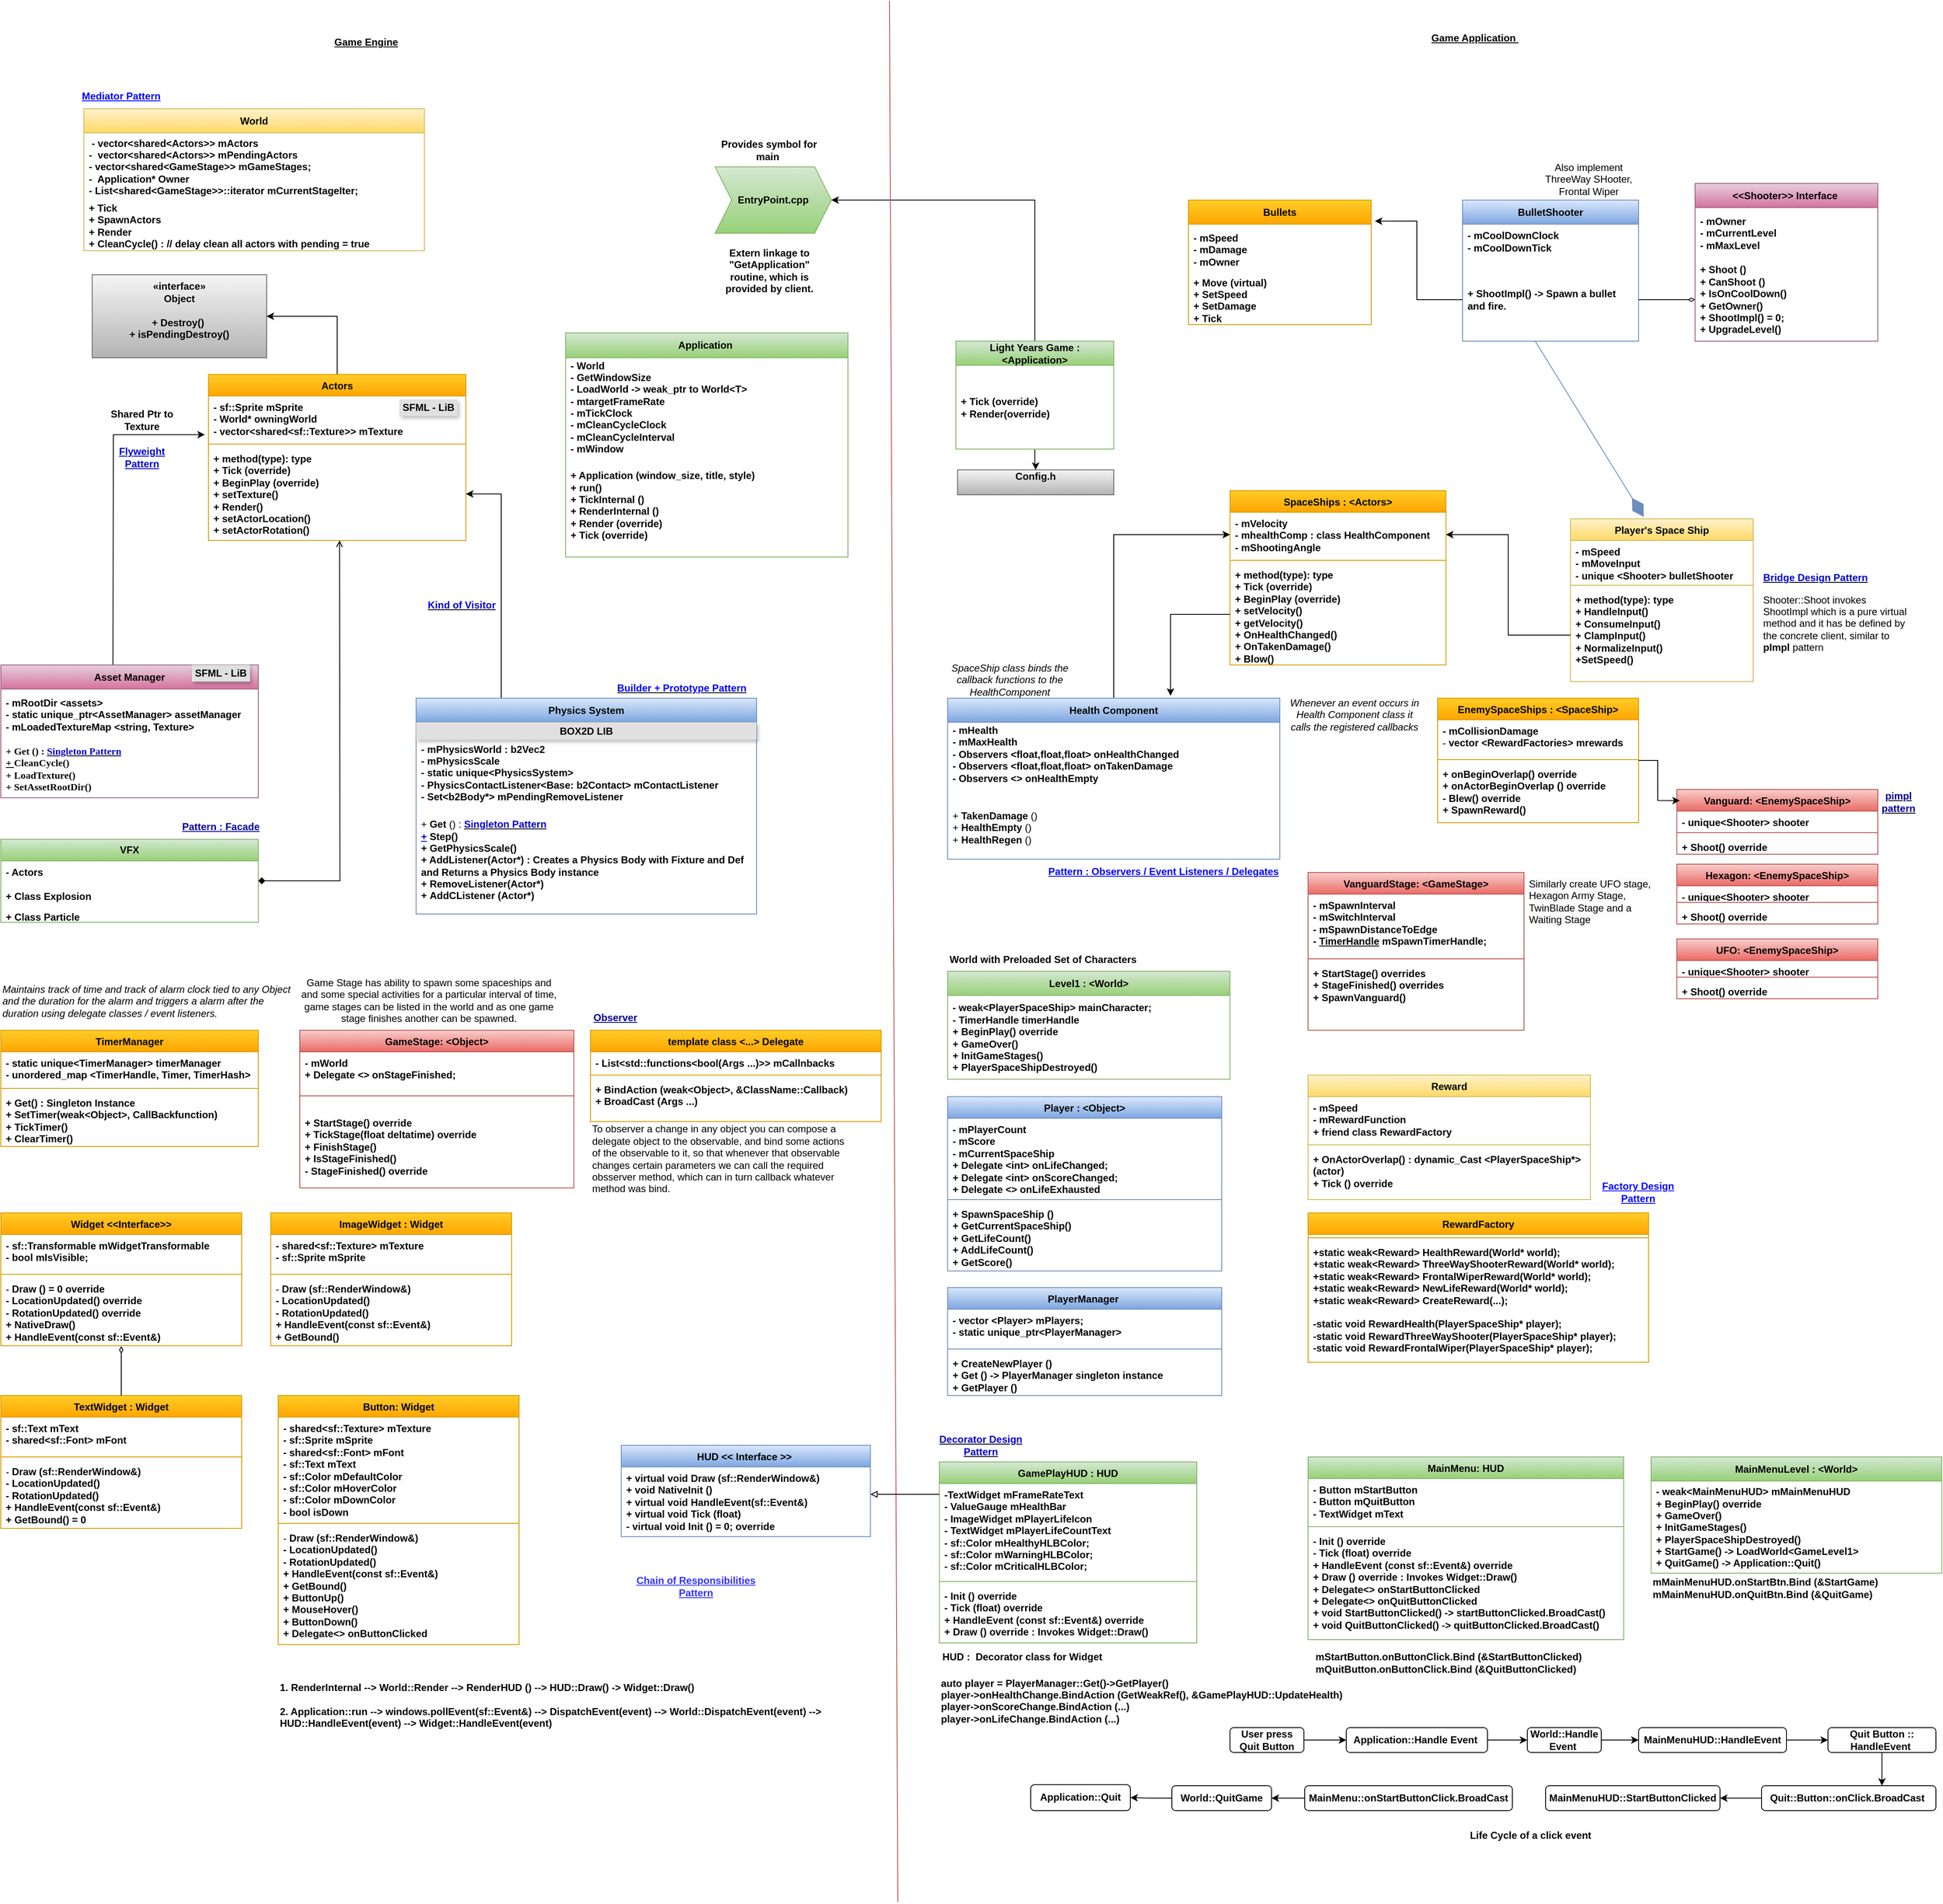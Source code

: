 <mxfile version="26.0.2">
  <diagram name="Page-1" id="oJHQg3b2Bt5uAzyJK1l-">
    <mxGraphModel dx="3030" dy="1775" grid="1" gridSize="10" guides="1" tooltips="1" connect="1" arrows="1" fold="1" page="1" pageScale="1" pageWidth="827" pageHeight="1169" math="0" shadow="0">
      <root>
        <mxCell id="0" />
        <mxCell id="1" parent="0" />
        <mxCell id="lm_OjhSchbaWxDqd8H_M-2" value="&lt;b&gt;&lt;u&gt;Game Engine&lt;/u&gt;&lt;/b&gt;" style="text;html=1;align=center;verticalAlign=middle;whiteSpace=wrap;rounded=0;" parent="1" vertex="1">
          <mxGeometry x="450" y="40" width="140" height="20" as="geometry" />
        </mxCell>
        <mxCell id="lm_OjhSchbaWxDqd8H_M-148" style="edgeStyle=orthogonalEdgeStyle;rounded=0;orthogonalLoop=1;jettySize=auto;html=1;exitX=0.5;exitY=0;exitDx=0;exitDy=0;" parent="1" source="lm_OjhSchbaWxDqd8H_M-75" target="lm_OjhSchbaWxDqd8H_M-3" edge="1">
          <mxGeometry relative="1" as="geometry">
            <Array as="points">
              <mxPoint x="1325" y="240" />
            </Array>
          </mxGeometry>
        </mxCell>
        <mxCell id="lm_OjhSchbaWxDqd8H_M-3" value="&lt;b&gt;EntryPoint.cpp&lt;/b&gt;" style="shape=step;perimeter=stepPerimeter;whiteSpace=wrap;html=1;fixedSize=1;fillColor=#d5e8d4;strokeColor=#82b366;gradientColor=#97d077;" parent="1" vertex="1">
          <mxGeometry x="940" y="200" width="140" height="80" as="geometry" />
        </mxCell>
        <mxCell id="lm_OjhSchbaWxDqd8H_M-4" value="&lt;b&gt;Provides symbol for main&amp;nbsp;&lt;/b&gt;" style="text;html=1;align=center;verticalAlign=middle;whiteSpace=wrap;rounded=0;" parent="1" vertex="1">
          <mxGeometry x="940" y="170" width="130" height="20" as="geometry" />
        </mxCell>
        <mxCell id="lm_OjhSchbaWxDqd8H_M-5" value="&lt;b&gt;Extern linkage to &quot;GetApplication&quot; routine, which is provided by client.&lt;/b&gt;" style="text;html=1;align=center;verticalAlign=middle;whiteSpace=wrap;rounded=0;" parent="1" vertex="1">
          <mxGeometry x="947.5" y="290" width="115" height="70" as="geometry" />
        </mxCell>
        <mxCell id="lm_OjhSchbaWxDqd8H_M-6" value="Application&amp;nbsp;" style="swimlane;fontStyle=1;align=center;verticalAlign=middle;childLayout=stackLayout;horizontal=1;startSize=30;horizontalStack=0;resizeParent=1;resizeParentMax=0;resizeLast=0;collapsible=0;marginBottom=0;html=1;whiteSpace=wrap;fillColor=#d5e8d4;strokeColor=#82b366;gradientColor=#97d077;" parent="1" vertex="1">
          <mxGeometry x="760" y="400" width="340" height="270" as="geometry" />
        </mxCell>
        <mxCell id="lm_OjhSchbaWxDqd8H_M-7" value="&lt;b&gt;- World&lt;/b&gt;&lt;div&gt;&lt;b&gt;- GetWindowSize&amp;nbsp;&lt;/b&gt;&lt;/div&gt;&lt;div&gt;&lt;b&gt;- LoadWorld -&amp;gt; weak_ptr to World&amp;lt;T&amp;gt;&lt;/b&gt;&lt;/div&gt;&lt;div&gt;&lt;b&gt;- mtargetFrameRate&lt;/b&gt;&lt;/div&gt;&lt;div&gt;&lt;b&gt;- mTickClock&lt;/b&gt;&lt;/div&gt;&lt;div&gt;&lt;b&gt;- mCleanCycleClock&lt;/b&gt;&lt;/div&gt;&lt;div&gt;&lt;b&gt;- mCleanCycleInterval&lt;/b&gt;&lt;/div&gt;&lt;div&gt;&lt;b&gt;- mWindow&amp;nbsp;&lt;/b&gt;&lt;/div&gt;&lt;div&gt;&lt;b&gt;&lt;br&gt;&lt;/b&gt;&lt;/div&gt;" style="text;html=1;strokeColor=none;fillColor=none;align=left;verticalAlign=middle;spacingLeft=4;spacingRight=4;overflow=hidden;rotatable=0;points=[[0,0.5],[1,0.5]];portConstraint=eastwest;whiteSpace=wrap;" parent="lm_OjhSchbaWxDqd8H_M-6" vertex="1">
          <mxGeometry y="30" width="340" height="130" as="geometry" />
        </mxCell>
        <mxCell id="lm_OjhSchbaWxDqd8H_M-8" value="&lt;b&gt;+ Application (window_size, title, style)&lt;/b&gt;&lt;div&gt;&lt;b&gt;+ run()&amp;nbsp;&lt;/b&gt;&lt;/div&gt;&lt;div&gt;&lt;b&gt;+ TickInternal ()&lt;/b&gt;&lt;/div&gt;&lt;div&gt;&lt;b&gt;+ RenderInternal ()&lt;/b&gt;&lt;/div&gt;&lt;div&gt;&lt;b&gt;+ Render (override)&amp;nbsp;&lt;/b&gt;&lt;/div&gt;&lt;div&gt;&lt;b&gt;+ Tick (override)&lt;/b&gt;&lt;/div&gt;&lt;div&gt;&lt;br&gt;&lt;/div&gt;" style="text;html=1;strokeColor=none;fillColor=none;align=left;verticalAlign=middle;spacingLeft=4;spacingRight=4;overflow=hidden;rotatable=0;points=[[0,0.5],[1,0.5]];portConstraint=eastwest;whiteSpace=wrap;" parent="lm_OjhSchbaWxDqd8H_M-6" vertex="1">
          <mxGeometry y="160" width="340" height="110" as="geometry" />
        </mxCell>
        <mxCell id="lm_OjhSchbaWxDqd8H_M-12" value="World" style="swimlane;fontStyle=1;align=center;verticalAlign=middle;childLayout=stackLayout;horizontal=1;startSize=29;horizontalStack=0;resizeParent=1;resizeParentMax=0;resizeLast=0;collapsible=0;marginBottom=0;html=1;whiteSpace=wrap;fillColor=#fff2cc;strokeColor=#d6b656;gradientColor=#ffd966;" parent="1" vertex="1">
          <mxGeometry x="180" y="130" width="410" height="171" as="geometry" />
        </mxCell>
        <mxCell id="lm_OjhSchbaWxDqd8H_M-13" value="&lt;b&gt;&amp;nbsp;- vector&amp;lt;shared&amp;lt;Actors&amp;gt;&amp;gt; mActors&amp;nbsp;&lt;/b&gt;&lt;div&gt;&lt;b&gt;-&amp;nbsp; vector&amp;lt;shared&amp;lt;Actors&amp;gt;&amp;gt; mPendingActors&lt;/b&gt;&lt;/div&gt;&lt;div&gt;&lt;b&gt;- vector&amp;lt;shared&amp;lt;GameStage&amp;gt;&amp;gt; mGameStages;&lt;/b&gt;&lt;/div&gt;&lt;div&gt;&lt;b&gt;-&amp;nbsp; Application* Owner&lt;/b&gt;&lt;/div&gt;&lt;div&gt;&lt;b&gt;-&amp;nbsp;&lt;/b&gt;&lt;span style=&quot;background-color: initial;&quot;&gt;&lt;b&gt;List&amp;lt;shared&amp;lt;GameStage&amp;gt;&amp;gt;::iterator mCurrentStageIter;&lt;/b&gt;&lt;/span&gt;&lt;/div&gt;" style="text;html=1;strokeColor=none;fillColor=none;align=left;verticalAlign=middle;spacingLeft=4;spacingRight=4;overflow=hidden;rotatable=0;points=[[0,0.5],[1,0.5]];portConstraint=eastwest;whiteSpace=wrap;" parent="lm_OjhSchbaWxDqd8H_M-12" vertex="1">
          <mxGeometry y="29" width="410" height="81" as="geometry" />
        </mxCell>
        <mxCell id="lm_OjhSchbaWxDqd8H_M-14" value="&lt;b&gt;+ Tick&amp;nbsp;&lt;/b&gt;&lt;div&gt;&lt;b&gt;+ SpawnActors&lt;/b&gt;&lt;/div&gt;&lt;div&gt;&lt;b&gt;+ Render&lt;/b&gt;&amp;nbsp;&lt;/div&gt;&lt;div&gt;&lt;b&gt;+ CleanCycle() : // delay clean all actors with pending = true&lt;/b&gt;&lt;/div&gt;" style="text;html=1;strokeColor=none;fillColor=none;align=left;verticalAlign=middle;spacingLeft=4;spacingRight=4;overflow=hidden;rotatable=0;points=[[0,0.5],[1,0.5]];portConstraint=eastwest;whiteSpace=wrap;" parent="lm_OjhSchbaWxDqd8H_M-12" vertex="1">
          <mxGeometry y="110" width="410" height="61" as="geometry" />
        </mxCell>
        <mxCell id="lm_OjhSchbaWxDqd8H_M-17" value="&lt;b&gt;«interface»&lt;br&gt;&lt;/b&gt;&lt;div&gt;&lt;b&gt;Object&lt;/b&gt;&lt;/div&gt;&lt;div&gt;&lt;b&gt;&lt;br&gt;&lt;/b&gt;&lt;/div&gt;&lt;div&gt;&lt;b&gt;+ Destroy()&amp;nbsp;&lt;/b&gt;&lt;/div&gt;&lt;div&gt;&lt;b&gt;+ isPendingDestroy()&lt;/b&gt;&lt;/div&gt;&lt;div&gt;&lt;br&gt;&lt;/div&gt;" style="html=1;whiteSpace=wrap;fillColor=#f5f5f5;strokeColor=#666666;gradientColor=#b3b3b3;" parent="1" vertex="1">
          <mxGeometry x="190" y="330" width="210" height="100" as="geometry" />
        </mxCell>
        <mxCell id="lm_OjhSchbaWxDqd8H_M-42" style="edgeStyle=orthogonalEdgeStyle;rounded=0;orthogonalLoop=1;jettySize=auto;html=1;exitX=0.5;exitY=0;exitDx=0;exitDy=0;entryX=1;entryY=0.5;entryDx=0;entryDy=0;" parent="1" source="lm_OjhSchbaWxDqd8H_M-18" target="lm_OjhSchbaWxDqd8H_M-17" edge="1">
          <mxGeometry relative="1" as="geometry" />
        </mxCell>
        <mxCell id="lm_OjhSchbaWxDqd8H_M-18" value="Actors" style="swimlane;fontStyle=1;align=center;verticalAlign=top;childLayout=stackLayout;horizontal=1;startSize=26;horizontalStack=0;resizeParent=1;resizeParentMax=0;resizeLast=0;collapsible=1;marginBottom=0;whiteSpace=wrap;html=1;fillColor=#ffcd28;strokeColor=#d79b00;gradientColor=#ffa500;" parent="1" vertex="1">
          <mxGeometry x="330" y="450" width="310" height="200" as="geometry" />
        </mxCell>
        <mxCell id="lm_OjhSchbaWxDqd8H_M-19" value="&lt;b&gt;- sf::Sprite mSprite&amp;nbsp;&lt;/b&gt;&lt;div&gt;&lt;b&gt;- World* owningWorld&lt;/b&gt;&lt;/div&gt;&lt;div&gt;&lt;b&gt;- vector&amp;lt;shared&amp;lt;sf::Texture&amp;gt;&amp;gt; mTexture&lt;/b&gt;&lt;/div&gt;" style="text;strokeColor=none;fillColor=none;align=left;verticalAlign=top;spacingLeft=4;spacingRight=4;overflow=hidden;rotatable=0;points=[[0,0.5],[1,0.5]];portConstraint=eastwest;whiteSpace=wrap;html=1;" parent="lm_OjhSchbaWxDqd8H_M-18" vertex="1">
          <mxGeometry y="26" width="310" height="54" as="geometry" />
        </mxCell>
        <mxCell id="lm_OjhSchbaWxDqd8H_M-20" value="" style="line;strokeWidth=1;fillColor=none;align=left;verticalAlign=middle;spacingTop=-1;spacingLeft=3;spacingRight=3;rotatable=0;labelPosition=right;points=[];portConstraint=eastwest;strokeColor=inherit;" parent="lm_OjhSchbaWxDqd8H_M-18" vertex="1">
          <mxGeometry y="80" width="310" height="8" as="geometry" />
        </mxCell>
        <mxCell id="lm_OjhSchbaWxDqd8H_M-21" value="&lt;b&gt;+ method(type): type&lt;/b&gt;&lt;div&gt;&lt;b&gt;+ Tick (override)&amp;nbsp;&lt;/b&gt;&lt;/div&gt;&lt;div&gt;&lt;b&gt;+ BeginPlay (override)&lt;/b&gt;&lt;/div&gt;&lt;div&gt;&lt;b&gt;+ setTexture()&amp;nbsp;&lt;/b&gt;&lt;/div&gt;&lt;div&gt;&lt;b&gt;+ Render()&amp;nbsp;&lt;/b&gt;&lt;/div&gt;&lt;div&gt;&lt;b&gt;+ setActorLocation()&lt;/b&gt;&lt;/div&gt;&lt;div&gt;&lt;b&gt;+ setActorRotation()&amp;nbsp;&lt;/b&gt;&lt;/div&gt;" style="text;strokeColor=none;fillColor=none;align=left;verticalAlign=top;spacingLeft=4;spacingRight=4;overflow=hidden;rotatable=0;points=[[0,0.5],[1,0.5]];portConstraint=eastwest;whiteSpace=wrap;html=1;" parent="lm_OjhSchbaWxDqd8H_M-18" vertex="1">
          <mxGeometry y="88" width="310" height="112" as="geometry" />
        </mxCell>
        <mxCell id="lm_OjhSchbaWxDqd8H_M-23" value="SpaceShips : &amp;lt;Actors&amp;gt;" style="swimlane;fontStyle=1;align=center;verticalAlign=top;childLayout=stackLayout;horizontal=1;startSize=26;horizontalStack=0;resizeParent=1;resizeParentMax=0;resizeLast=0;collapsible=1;marginBottom=0;whiteSpace=wrap;html=1;fillColor=#ffcd28;strokeColor=#d79b00;gradientColor=#ffa500;" parent="1" vertex="1">
          <mxGeometry x="1560" y="590" width="260" height="210" as="geometry" />
        </mxCell>
        <mxCell id="lm_OjhSchbaWxDqd8H_M-24" value="&lt;b&gt;- mVelocity&lt;/b&gt;&lt;div&gt;&lt;b&gt;-&amp;nbsp;&lt;/b&gt;&lt;span style=&quot;background-color: initial;&quot;&gt;&lt;b&gt;mhealthComp : class HealthComponent&lt;/b&gt;&lt;/span&gt;&lt;/div&gt;&lt;div&gt;&lt;span style=&quot;background-color: initial;&quot;&gt;&lt;b&gt;- mShootingAngle&lt;/b&gt;&lt;/span&gt;&lt;/div&gt;" style="text;strokeColor=none;fillColor=none;align=left;verticalAlign=top;spacingLeft=4;spacingRight=4;overflow=hidden;rotatable=0;points=[[0,0.5],[1,0.5]];portConstraint=eastwest;whiteSpace=wrap;html=1;" parent="lm_OjhSchbaWxDqd8H_M-23" vertex="1">
          <mxGeometry y="26" width="260" height="54" as="geometry" />
        </mxCell>
        <mxCell id="lm_OjhSchbaWxDqd8H_M-25" value="" style="line;strokeWidth=1;fillColor=none;align=left;verticalAlign=middle;spacingTop=-1;spacingLeft=3;spacingRight=3;rotatable=0;labelPosition=right;points=[];portConstraint=eastwest;strokeColor=inherit;" parent="lm_OjhSchbaWxDqd8H_M-23" vertex="1">
          <mxGeometry y="80" width="260" height="8" as="geometry" />
        </mxCell>
        <mxCell id="lm_OjhSchbaWxDqd8H_M-26" value="&lt;b&gt;+ method(type): type&lt;/b&gt;&lt;div&gt;&lt;b&gt;+ Tick (override)&amp;nbsp;&lt;/b&gt;&lt;/div&gt;&lt;div&gt;&lt;b&gt;+ BeginPlay (override)&lt;/b&gt;&lt;/div&gt;&lt;div&gt;&lt;b&gt;+ setVelocity()&lt;/b&gt;&lt;/div&gt;&lt;div&gt;&lt;b&gt;+ getVelocity()&lt;/b&gt;&lt;/div&gt;&lt;div&gt;&lt;b&gt;+&amp;nbsp;&lt;/b&gt;&lt;span style=&quot;background-color: initial;&quot;&gt;&lt;b&gt;OnHealthChanged()&lt;/b&gt;&lt;/span&gt;&lt;/div&gt;&lt;div&gt;&lt;span style=&quot;background-color: initial;&quot;&gt;&lt;b&gt;+&amp;nbsp;&lt;/b&gt;&lt;/span&gt;&lt;span style=&quot;background-color: initial;&quot;&gt;&lt;b&gt;OnTakenDamage()&lt;/b&gt;&lt;/span&gt;&lt;/div&gt;&lt;div&gt;&lt;span style=&quot;background-color: initial;&quot;&gt;&lt;b&gt;+ Blow()&lt;/b&gt;&lt;/span&gt;&lt;/div&gt;" style="text;strokeColor=none;fillColor=none;align=left;verticalAlign=top;spacingLeft=4;spacingRight=4;overflow=hidden;rotatable=0;points=[[0,0.5],[1,0.5]];portConstraint=eastwest;whiteSpace=wrap;html=1;" parent="lm_OjhSchbaWxDqd8H_M-23" vertex="1">
          <mxGeometry y="88" width="260" height="122" as="geometry" />
        </mxCell>
        <mxCell id="lm_OjhSchbaWxDqd8H_M-34" value="Player&#39;s Space Ship" style="swimlane;fontStyle=1;align=center;verticalAlign=top;childLayout=stackLayout;horizontal=1;startSize=26;horizontalStack=0;resizeParent=1;resizeParentMax=0;resizeLast=0;collapsible=1;marginBottom=0;whiteSpace=wrap;html=1;fillColor=#fff2cc;strokeColor=#d6b656;gradientColor=#ffd966;" parent="1" vertex="1">
          <mxGeometry x="1970" y="624" width="220" height="196" as="geometry" />
        </mxCell>
        <mxCell id="lm_OjhSchbaWxDqd8H_M-35" value="&lt;b&gt;- mSpeed&lt;/b&gt;&lt;div&gt;&lt;b&gt;- mMoveInput&amp;nbsp;&lt;/b&gt;&lt;/div&gt;&lt;div&gt;&lt;b&gt;- unique &amp;lt;Shooter&amp;gt; bulletShooter&lt;/b&gt;&lt;/div&gt;" style="text;strokeColor=none;fillColor=none;align=left;verticalAlign=top;spacingLeft=4;spacingRight=4;overflow=hidden;rotatable=0;points=[[0,0.5],[1,0.5]];portConstraint=eastwest;whiteSpace=wrap;html=1;" parent="lm_OjhSchbaWxDqd8H_M-34" vertex="1">
          <mxGeometry y="26" width="220" height="50" as="geometry" />
        </mxCell>
        <mxCell id="lm_OjhSchbaWxDqd8H_M-36" value="" style="line;strokeWidth=1;fillColor=none;align=left;verticalAlign=middle;spacingTop=-1;spacingLeft=3;spacingRight=3;rotatable=0;labelPosition=right;points=[];portConstraint=eastwest;strokeColor=inherit;" parent="lm_OjhSchbaWxDqd8H_M-34" vertex="1">
          <mxGeometry y="76" width="220" height="8" as="geometry" />
        </mxCell>
        <mxCell id="lm_OjhSchbaWxDqd8H_M-37" value="&lt;b&gt;+ method(type): type&lt;/b&gt;&lt;div&gt;&lt;b&gt;+ HandleInput()&amp;nbsp;&lt;/b&gt;&lt;/div&gt;&lt;div&gt;&lt;b&gt;+ ConsumeInput()&lt;/b&gt;&lt;/div&gt;&lt;div&gt;&lt;b&gt;+ ClampInput()&amp;nbsp;&lt;/b&gt;&lt;/div&gt;&lt;div&gt;&lt;b&gt;+ NormalizeInput()&lt;/b&gt;&lt;/div&gt;&lt;div&gt;&lt;b&gt;+SetSpeed()&lt;/b&gt;&lt;/div&gt;" style="text;strokeColor=none;fillColor=none;align=left;verticalAlign=top;spacingLeft=4;spacingRight=4;overflow=hidden;rotatable=0;points=[[0,0.5],[1,0.5]];portConstraint=eastwest;whiteSpace=wrap;html=1;" parent="lm_OjhSchbaWxDqd8H_M-34" vertex="1">
          <mxGeometry y="84" width="220" height="112" as="geometry" />
        </mxCell>
        <mxCell id="lm_OjhSchbaWxDqd8H_M-49" value="&lt;b&gt;Shared Ptr to Texture&lt;/b&gt;" style="text;html=1;align=center;verticalAlign=middle;whiteSpace=wrap;rounded=0;" parent="1" vertex="1">
          <mxGeometry x="200" y="490" width="100" height="30" as="geometry" />
        </mxCell>
        <mxCell id="lm_OjhSchbaWxDqd8H_M-50" value="&lt;font color=&quot;#0000ff&quot;&gt;&lt;u style=&quot;&quot;&gt;&lt;b&gt;Mediator Pattern&lt;/b&gt;&lt;/u&gt;&lt;/font&gt;" style="text;html=1;align=center;verticalAlign=middle;whiteSpace=wrap;rounded=0;" parent="1" vertex="1">
          <mxGeometry x="90" y="100" width="270" height="30" as="geometry" />
        </mxCell>
        <mxCell id="lm_OjhSchbaWxDqd8H_M-51" value="&lt;b&gt;&lt;font color=&quot;#0000cc&quot;&gt;&lt;u&gt;Flyweight Pattern&lt;/u&gt;&lt;/font&gt;&lt;/b&gt;" style="text;html=1;align=center;verticalAlign=middle;whiteSpace=wrap;rounded=0;" parent="1" vertex="1">
          <mxGeometry x="200" y="535" width="100" height="30" as="geometry" />
        </mxCell>
        <mxCell id="lm_OjhSchbaWxDqd8H_M-56" style="edgeStyle=orthogonalEdgeStyle;rounded=0;orthogonalLoop=1;jettySize=auto;html=1;exitX=0.5;exitY=0;exitDx=0;exitDy=0;entryX=-0.014;entryY=0.863;entryDx=0;entryDy=0;entryPerimeter=0;" parent="1" target="lm_OjhSchbaWxDqd8H_M-19" edge="1">
          <mxGeometry relative="1" as="geometry">
            <mxPoint x="215" y="800" as="sourcePoint" />
          </mxGeometry>
        </mxCell>
        <mxCell id="lm_OjhSchbaWxDqd8H_M-61" value="Asset Manager" style="swimlane;fontStyle=1;align=center;verticalAlign=middle;childLayout=stackLayout;horizontal=1;startSize=29;horizontalStack=0;resizeParent=1;resizeParentMax=0;resizeLast=0;collapsible=0;marginBottom=0;html=1;whiteSpace=wrap;fillColor=#e6d0de;strokeColor=#996185;gradientColor=#d5739d;" parent="1" vertex="1">
          <mxGeometry x="80" y="800" width="310" height="160" as="geometry" />
        </mxCell>
        <mxCell id="lm_OjhSchbaWxDqd8H_M-62" value="&lt;b&gt;- mRootDir &amp;lt;assets&amp;gt;&amp;nbsp;&lt;/b&gt;&lt;div&gt;&lt;b&gt;- static unique_ptr&amp;lt;AssetManager&amp;gt; assetManager&lt;/b&gt;&lt;/div&gt;&lt;div&gt;&lt;b&gt;- mLoadedTextureMap &amp;lt;string, Texture&amp;gt;&lt;/b&gt;&lt;/div&gt;" style="text;html=1;strokeColor=none;fillColor=none;align=left;verticalAlign=middle;spacingLeft=4;spacingRight=4;overflow=hidden;rotatable=0;points=[[0,0.5],[1,0.5]];portConstraint=eastwest;whiteSpace=wrap;" parent="lm_OjhSchbaWxDqd8H_M-61" vertex="1">
          <mxGeometry y="29" width="310" height="61" as="geometry" />
        </mxCell>
        <mxCell id="lm_OjhSchbaWxDqd8H_M-63" value="&lt;font face=&quot;Times New Roman&quot;&gt;&lt;b&gt;+ Get () : &lt;u&gt;&lt;font color=&quot;#0000cc&quot;&gt;Singleton Pattern&lt;/font&gt;&lt;/u&gt;&lt;/b&gt;&lt;/font&gt;&lt;div&gt;&lt;font face=&quot;Times New Roman&quot;&gt;&lt;b&gt;&lt;u&gt;+&amp;nbsp;&lt;/u&gt;&lt;span style=&quot;background-color: initial;&quot;&gt;CleanCycle()&lt;/span&gt;&lt;/b&gt;&lt;/font&gt;&lt;/div&gt;&lt;div&gt;&lt;font face=&quot;Times New Roman&quot;&gt;&lt;b&gt;&lt;span style=&quot;background-color: initial;&quot;&gt;+&amp;nbsp;&lt;/span&gt;&lt;span style=&quot;background-color: initial;&quot;&gt;LoadTexture()&lt;/span&gt;&lt;/b&gt;&lt;/font&gt;&lt;/div&gt;&lt;div&gt;&lt;font face=&quot;Times New Roman&quot;&gt;&lt;b&gt;&lt;span style=&quot;background-color: initial;&quot;&gt;+&amp;nbsp;&lt;/span&gt;&lt;span style=&quot;background-color: initial;&quot;&gt;SetAssetRootDir()&lt;/span&gt;&lt;/b&gt;&lt;/font&gt;&lt;/div&gt;" style="text;html=1;strokeColor=none;fillColor=none;align=left;verticalAlign=middle;spacingLeft=4;spacingRight=4;overflow=hidden;rotatable=0;points=[[0,0.5],[1,0.5]];portConstraint=eastwest;whiteSpace=wrap;" parent="lm_OjhSchbaWxDqd8H_M-61" vertex="1">
          <mxGeometry y="90" width="310" height="70" as="geometry" />
        </mxCell>
        <mxCell id="lm_OjhSchbaWxDqd8H_M-73" value="&lt;b&gt;Config.h&lt;/b&gt;&lt;div&gt;&lt;br&gt;&lt;/div&gt;" style="html=1;whiteSpace=wrap;fillColor=#f5f5f5;strokeColor=#666666;gradientColor=#b3b3b3;" parent="1" vertex="1">
          <mxGeometry x="1232" y="565" width="188" height="30" as="geometry" />
        </mxCell>
        <mxCell id="lm_OjhSchbaWxDqd8H_M-79" value="" style="edgeStyle=orthogonalEdgeStyle;rounded=0;orthogonalLoop=1;jettySize=auto;html=1;" parent="1" source="lm_OjhSchbaWxDqd8H_M-75" target="lm_OjhSchbaWxDqd8H_M-73" edge="1">
          <mxGeometry relative="1" as="geometry" />
        </mxCell>
        <mxCell id="lm_OjhSchbaWxDqd8H_M-75" value="Light Years Game : &amp;lt;Application&amp;gt;" style="swimlane;fontStyle=1;align=center;verticalAlign=middle;childLayout=stackLayout;horizontal=1;startSize=29;horizontalStack=0;resizeParent=1;resizeParentMax=0;resizeLast=0;collapsible=0;marginBottom=0;html=1;whiteSpace=wrap;fillColor=#d5e8d4;strokeColor=#82b366;gradientColor=#97d077;" parent="1" vertex="1">
          <mxGeometry x="1230" y="410" width="190" height="130" as="geometry" />
        </mxCell>
        <mxCell id="lm_OjhSchbaWxDqd8H_M-77" value="&lt;b&gt;+ Tick (override)&lt;/b&gt;&lt;div&gt;&lt;b&gt;+ Render(override)&lt;/b&gt;&lt;/div&gt;" style="text;html=1;strokeColor=none;fillColor=none;align=left;verticalAlign=middle;spacingLeft=4;spacingRight=4;overflow=hidden;rotatable=0;points=[[0,0.5],[1,0.5]];portConstraint=eastwest;whiteSpace=wrap;" parent="lm_OjhSchbaWxDqd8H_M-75" vertex="1">
          <mxGeometry y="29" width="190" height="101" as="geometry" />
        </mxCell>
        <mxCell id="lm_OjhSchbaWxDqd8H_M-84" value="&lt;b&gt;&lt;u&gt;Game Application&amp;nbsp;&lt;/u&gt;&lt;/b&gt;" style="text;html=1;align=center;verticalAlign=middle;whiteSpace=wrap;rounded=0;" parent="1" vertex="1">
          <mxGeometry x="1760" y="30" width="190" height="30" as="geometry" />
        </mxCell>
        <mxCell id="lm_OjhSchbaWxDqd8H_M-91" value="Bullets" style="swimlane;fontStyle=1;align=center;verticalAlign=middle;childLayout=stackLayout;horizontal=1;startSize=29;horizontalStack=0;resizeParent=1;resizeParentMax=0;resizeLast=0;collapsible=0;marginBottom=0;html=1;whiteSpace=wrap;fillColor=#ffcd28;strokeColor=#d79b00;gradientColor=#ffa500;" parent="1" vertex="1">
          <mxGeometry x="1510" y="240" width="220" height="150" as="geometry" />
        </mxCell>
        <mxCell id="lm_OjhSchbaWxDqd8H_M-92" value="&lt;b&gt;- mSpeed&lt;/b&gt;&lt;div&gt;&lt;b&gt;- mDamage&lt;/b&gt;&lt;/div&gt;&lt;div&gt;&lt;b&gt;- mOwner&amp;nbsp;&lt;/b&gt;&lt;/div&gt;" style="text;html=1;strokeColor=none;fillColor=none;align=left;verticalAlign=middle;spacingLeft=4;spacingRight=4;overflow=hidden;rotatable=0;points=[[0,0.5],[1,0.5]];portConstraint=eastwest;whiteSpace=wrap;" parent="lm_OjhSchbaWxDqd8H_M-91" vertex="1">
          <mxGeometry y="29" width="220" height="61" as="geometry" />
        </mxCell>
        <mxCell id="lm_OjhSchbaWxDqd8H_M-93" value="&lt;b&gt;+ Move (virtual)&amp;nbsp;&lt;/b&gt;&lt;div&gt;&lt;b&gt;+ SetSpeed&lt;/b&gt;&lt;/div&gt;&lt;div&gt;&lt;b&gt;+ SetDamage&lt;/b&gt;&lt;/div&gt;&lt;div&gt;&lt;b&gt;+ Tick&lt;/b&gt;&lt;/div&gt;" style="text;html=1;strokeColor=none;fillColor=none;align=left;verticalAlign=middle;spacingLeft=4;spacingRight=4;overflow=hidden;rotatable=0;points=[[0,0.5],[1,0.5]];portConstraint=eastwest;whiteSpace=wrap;" parent="lm_OjhSchbaWxDqd8H_M-91" vertex="1">
          <mxGeometry y="90" width="220" height="60" as="geometry" />
        </mxCell>
        <mxCell id="lm_OjhSchbaWxDqd8H_M-94" value="&amp;lt;&amp;lt;Shooter&amp;gt;&amp;gt; Interface&amp;nbsp;" style="swimlane;fontStyle=1;align=center;verticalAlign=middle;childLayout=stackLayout;horizontal=1;startSize=29;horizontalStack=0;resizeParent=1;resizeParentMax=0;resizeLast=0;collapsible=0;marginBottom=0;html=1;whiteSpace=wrap;fillColor=#e6d0de;strokeColor=#996185;gradientColor=#d5739d;" parent="1" vertex="1">
          <mxGeometry x="2120" y="220" width="220" height="190" as="geometry" />
        </mxCell>
        <mxCell id="lm_OjhSchbaWxDqd8H_M-95" value="&lt;b&gt;- mOwner&lt;/b&gt;&lt;div&gt;&lt;b&gt;- mCurrentLevel&lt;/b&gt;&lt;/div&gt;&lt;div&gt;&lt;b&gt;- mMaxLevel&lt;/b&gt;&lt;/div&gt;" style="text;html=1;strokeColor=none;fillColor=none;align=left;verticalAlign=middle;spacingLeft=4;spacingRight=4;overflow=hidden;rotatable=0;points=[[0,0.5],[1,0.5]];portConstraint=eastwest;whiteSpace=wrap;" parent="lm_OjhSchbaWxDqd8H_M-94" vertex="1">
          <mxGeometry y="29" width="220" height="61" as="geometry" />
        </mxCell>
        <mxCell id="lm_OjhSchbaWxDqd8H_M-96" value="&lt;b&gt;+ Shoot ()&amp;nbsp;&lt;/b&gt;&lt;div&gt;&lt;b&gt;+ CanShoot ()&amp;nbsp;&lt;/b&gt;&lt;/div&gt;&lt;div&gt;&lt;b&gt;+ IsOnCoolDown()&lt;/b&gt;&lt;/div&gt;&lt;div&gt;&lt;b&gt;+ GetOwner()&lt;/b&gt;&lt;/div&gt;&lt;div&gt;&lt;b&gt;+ ShootImpl() = 0;&lt;/b&gt;&lt;/div&gt;&lt;div&gt;&lt;b&gt;+ UpgradeLevel()&amp;nbsp;&lt;/b&gt;&lt;/div&gt;" style="text;html=1;strokeColor=none;fillColor=none;align=left;verticalAlign=middle;spacingLeft=4;spacingRight=4;overflow=hidden;rotatable=0;points=[[0,0.5],[1,0.5]];portConstraint=eastwest;whiteSpace=wrap;" parent="lm_OjhSchbaWxDqd8H_M-94" vertex="1">
          <mxGeometry y="90" width="220" height="100" as="geometry" />
        </mxCell>
        <mxCell id="lm_OjhSchbaWxDqd8H_M-97" value="BulletShooter" style="swimlane;fontStyle=1;align=center;verticalAlign=middle;childLayout=stackLayout;horizontal=1;startSize=29;horizontalStack=0;resizeParent=1;resizeParentMax=0;resizeLast=0;collapsible=0;marginBottom=0;html=1;whiteSpace=wrap;fillColor=#dae8fc;strokeColor=#6c8ebf;gradientColor=#7ea6e0;" parent="1" vertex="1">
          <mxGeometry x="1840" y="240" width="212" height="170" as="geometry" />
        </mxCell>
        <mxCell id="lm_OjhSchbaWxDqd8H_M-98" value="&lt;b&gt;- mCoolDownClock&lt;/b&gt;&lt;div&gt;&lt;b&gt;- mCoolDownTick&lt;/b&gt;&lt;/div&gt;" style="text;html=1;strokeColor=none;fillColor=none;align=left;verticalAlign=middle;spacingLeft=4;spacingRight=4;overflow=hidden;rotatable=0;points=[[0,0.5],[1,0.5]];portConstraint=eastwest;whiteSpace=wrap;" parent="lm_OjhSchbaWxDqd8H_M-97" vertex="1">
          <mxGeometry y="29" width="212" height="41" as="geometry" />
        </mxCell>
        <mxCell id="lm_OjhSchbaWxDqd8H_M-99" value="&lt;div&gt;&lt;b&gt;+ ShootImpl() -&amp;gt; Spawn a bullet and fire.&lt;/b&gt;&lt;/div&gt;" style="text;html=1;strokeColor=none;fillColor=none;align=left;verticalAlign=middle;spacingLeft=4;spacingRight=4;overflow=hidden;rotatable=0;points=[[0,0.5],[1,0.5]];portConstraint=eastwest;whiteSpace=wrap;" parent="lm_OjhSchbaWxDqd8H_M-97" vertex="1">
          <mxGeometry y="70" width="212" height="100" as="geometry" />
        </mxCell>
        <mxCell id="lm_OjhSchbaWxDqd8H_M-110" value="SFML - LiB" style="whiteSpace=wrap;html=1;dashed=0;align=center;fontSize=12;shape=rect;fillColor=#e0e0e0;strokeColor=none;fontStyle=1;shadow=1" parent="1" vertex="1">
          <mxGeometry x="560" y="480" width="70" height="20" as="geometry" />
        </mxCell>
        <mxCell id="lm_OjhSchbaWxDqd8H_M-111" value="SFML - LiB" style="whiteSpace=wrap;html=1;dashed=0;align=center;fontSize=12;shape=rect;fillColor=#e0e0e0;strokeColor=none;fontStyle=1;shadow=1" parent="1" vertex="1">
          <mxGeometry x="310" y="800" width="70" height="20" as="geometry" />
        </mxCell>
        <mxCell id="lm_OjhSchbaWxDqd8H_M-142" style="edgeStyle=orthogonalEdgeStyle;rounded=0;orthogonalLoop=1;jettySize=auto;html=1;exitX=0.25;exitY=0;exitDx=0;exitDy=0;entryX=1;entryY=0.5;entryDx=0;entryDy=0;" parent="1" source="lm_OjhSchbaWxDqd8H_M-112" target="lm_OjhSchbaWxDqd8H_M-21" edge="1">
          <mxGeometry relative="1" as="geometry" />
        </mxCell>
        <mxCell id="lm_OjhSchbaWxDqd8H_M-112" value="Physics System" style="swimlane;fontStyle=1;align=center;verticalAlign=middle;childLayout=stackLayout;horizontal=1;startSize=29;horizontalStack=0;resizeParent=1;resizeParentMax=0;resizeLast=0;collapsible=0;marginBottom=0;html=1;whiteSpace=wrap;fillColor=#dae8fc;strokeColor=#6c8ebf;gradientColor=#7ea6e0;" parent="1" vertex="1">
          <mxGeometry x="580" y="840" width="410" height="260" as="geometry" />
        </mxCell>
        <mxCell id="lm_OjhSchbaWxDqd8H_M-125" value="BOX2D LIB" style="whiteSpace=wrap;html=1;dashed=0;align=center;fontSize=12;shape=rect;fillColor=#e0e0e0;strokeColor=none;fontStyle=1;shadow=1" parent="lm_OjhSchbaWxDqd8H_M-112" vertex="1">
          <mxGeometry y="29" width="410" height="21" as="geometry" />
        </mxCell>
        <mxCell id="lm_OjhSchbaWxDqd8H_M-113" value="&lt;b&gt;- mPhysicsWorld : b2Vec2&lt;/b&gt;&lt;div&gt;&lt;b&gt;- mPhysicsScale&lt;/b&gt;&lt;/div&gt;&lt;div&gt;&lt;b&gt;- static unique&amp;lt;PhysicsSystem&amp;gt;&amp;nbsp;&lt;/b&gt;&lt;/div&gt;&lt;div&gt;&lt;b style=&quot;&quot;&gt;-&amp;nbsp;&lt;span style=&quot;background-color: initial;&quot;&gt;PhysicsContactListener&amp;lt;Base:&amp;nbsp;&lt;/span&gt;&lt;/b&gt;&lt;span style=&quot;background-color: initial;&quot;&gt;&lt;b&gt;b2Contact&lt;/b&gt;&lt;/span&gt;&lt;b style=&quot;background-color: initial;&quot;&gt;&lt;span style=&quot;background-color: initial;&quot;&gt;&amp;gt; mContactListener&lt;/span&gt;&lt;/b&gt;&lt;/div&gt;&lt;div&gt;&lt;b&gt;- Set&amp;lt;b2Body*&amp;gt; mPendingRemoveListener&lt;/b&gt;&lt;/div&gt;" style="text;html=1;strokeColor=none;fillColor=none;align=left;verticalAlign=middle;spacingLeft=4;spacingRight=4;overflow=hidden;rotatable=0;points=[[0,0.5],[1,0.5]];portConstraint=eastwest;whiteSpace=wrap;" parent="lm_OjhSchbaWxDqd8H_M-112" vertex="1">
          <mxGeometry y="50" width="410" height="80" as="geometry" />
        </mxCell>
        <mxCell id="lm_OjhSchbaWxDqd8H_M-114" value="+ &lt;b&gt;Get &lt;/b&gt;() : &lt;b&gt;&lt;u&gt;&lt;font color=&quot;#0000cc&quot;&gt;Singleton Pattern&lt;/font&gt;&lt;/u&gt;&lt;/b&gt;&lt;div&gt;&lt;b style=&quot;&quot;&gt;&lt;u style=&quot;color: rgb(0, 0, 204);&quot;&gt;+&lt;/u&gt;&lt;font color=&quot;#0000cc&quot;&gt;&amp;nbsp;&lt;/font&gt;Step()&lt;/b&gt;&lt;/div&gt;&lt;div&gt;&lt;b style=&quot;&quot;&gt;+ GetPhysicsScale()&amp;nbsp;&lt;/b&gt;&lt;/div&gt;&lt;div&gt;&lt;b style=&quot;&quot;&gt;+ AddListener(Actor*) : Creates a Physics Body with Fixture and Def and Returns a Physics Body instance&lt;/b&gt;&lt;/div&gt;&lt;div&gt;&lt;b style=&quot;&quot;&gt;+ RemoveListener(Actor*)&lt;/b&gt;&lt;/div&gt;&lt;div&gt;&lt;b&gt;+&amp;nbsp;&lt;/b&gt;&lt;span style=&quot;background-color: initial;&quot;&gt;&lt;b&gt;AddCListener (Actor*)&lt;/b&gt;&lt;/span&gt;&lt;/div&gt;" style="text;html=1;strokeColor=none;fillColor=none;align=left;verticalAlign=middle;spacingLeft=4;spacingRight=4;overflow=hidden;rotatable=0;points=[[0,0.5],[1,0.5]];portConstraint=eastwest;whiteSpace=wrap;" parent="lm_OjhSchbaWxDqd8H_M-112" vertex="1">
          <mxGeometry y="130" width="410" height="130" as="geometry" />
        </mxCell>
        <mxCell id="lm_OjhSchbaWxDqd8H_M-127" value="&lt;b&gt;&lt;u&gt;&lt;font color=&quot;#0000ff&quot;&gt;Builder + Prototype Pattern&lt;/font&gt;&lt;/u&gt;&lt;/b&gt;" style="text;html=1;align=center;verticalAlign=middle;whiteSpace=wrap;rounded=0;" parent="1" vertex="1">
          <mxGeometry x="820" y="820" width="160" height="15" as="geometry" />
        </mxCell>
        <mxCell id="lm_OjhSchbaWxDqd8H_M-138" value="&lt;b&gt;&lt;u&gt;&lt;font color=&quot;#0000cc&quot;&gt;Kind of Visitor&lt;/font&gt;&lt;/u&gt;&lt;/b&gt;" style="text;html=1;align=center;verticalAlign=middle;whiteSpace=wrap;rounded=0;" parent="1" vertex="1">
          <mxGeometry x="580" y="710" width="110" height="36" as="geometry" />
        </mxCell>
        <mxCell id="lm_OjhSchbaWxDqd8H_M-149" style="edgeStyle=orthogonalEdgeStyle;rounded=0;orthogonalLoop=1;jettySize=auto;html=1;entryX=1.02;entryY=-0.06;entryDx=0;entryDy=0;entryPerimeter=0;" parent="1" source="lm_OjhSchbaWxDqd8H_M-99" target="lm_OjhSchbaWxDqd8H_M-92" edge="1">
          <mxGeometry relative="1" as="geometry" />
        </mxCell>
        <mxCell id="lm_OjhSchbaWxDqd8H_M-150" value="" style="endArrow=none;html=1;rounded=0;fillColor=#f8cecc;strokeColor=#b85450;" parent="1" edge="1">
          <mxGeometry width="50" height="50" relative="1" as="geometry">
            <mxPoint x="1160" y="2290" as="sourcePoint" />
            <mxPoint x="1150" as="targetPoint" />
          </mxGeometry>
        </mxCell>
        <mxCell id="lm_OjhSchbaWxDqd8H_M-160" style="edgeStyle=orthogonalEdgeStyle;rounded=0;orthogonalLoop=1;jettySize=auto;html=1;entryX=1;entryY=0.5;entryDx=0;entryDy=0;" parent="1" source="lm_OjhSchbaWxDqd8H_M-37" target="lm_OjhSchbaWxDqd8H_M-24" edge="1">
          <mxGeometry relative="1" as="geometry" />
        </mxCell>
        <mxCell id="lm_OjhSchbaWxDqd8H_M-162" value="" style="endArrow=diamondThin;endFill=1;endSize=24;html=1;rounded=0;entryX=0.401;entryY=-0.012;entryDx=0;entryDy=0;entryPerimeter=0;exitX=0.411;exitY=0.994;exitDx=0;exitDy=0;exitPerimeter=0;strokeWidth=1;fillColor=#dae8fc;strokeColor=#6c8ebf;" parent="1" source="lm_OjhSchbaWxDqd8H_M-99" target="lm_OjhSchbaWxDqd8H_M-34" edge="1">
          <mxGeometry width="160" relative="1" as="geometry">
            <mxPoint x="1848" y="610" as="sourcePoint" />
            <mxPoint x="2008" y="610" as="targetPoint" />
          </mxGeometry>
        </mxCell>
        <mxCell id="zctVDQkDAQE_6Jt6c4uo-2" style="edgeStyle=orthogonalEdgeStyle;rounded=0;orthogonalLoop=1;jettySize=auto;html=1;entryX=0;entryY=0.5;entryDx=0;entryDy=0;endArrow=diamondThin;endFill=0;" parent="1" source="lm_OjhSchbaWxDqd8H_M-99" target="lm_OjhSchbaWxDqd8H_M-96" edge="1">
          <mxGeometry relative="1" as="geometry" />
        </mxCell>
        <mxCell id="zctVDQkDAQE_6Jt6c4uo-16" style="edgeStyle=orthogonalEdgeStyle;rounded=0;orthogonalLoop=1;jettySize=auto;html=1;exitX=0.5;exitY=0;exitDx=0;exitDy=0;entryX=0;entryY=0.5;entryDx=0;entryDy=0;" parent="1" source="zctVDQkDAQE_6Jt6c4uo-3" target="lm_OjhSchbaWxDqd8H_M-24" edge="1">
          <mxGeometry relative="1" as="geometry" />
        </mxCell>
        <mxCell id="zctVDQkDAQE_6Jt6c4uo-3" value="Health Component" style="swimlane;fontStyle=1;align=center;verticalAlign=middle;childLayout=stackLayout;horizontal=1;startSize=29;horizontalStack=0;resizeParent=1;resizeParentMax=0;resizeLast=0;collapsible=0;marginBottom=0;html=1;whiteSpace=wrap;fillColor=#dae8fc;strokeColor=#6c8ebf;gradientColor=#7ea6e0;" parent="1" vertex="1">
          <mxGeometry x="1220" y="840" width="400" height="194" as="geometry" />
        </mxCell>
        <mxCell id="zctVDQkDAQE_6Jt6c4uo-4" value="&lt;b&gt;- mHealth&lt;/b&gt;&lt;div&gt;&lt;b&gt;- mMaxHealth&lt;/b&gt;&lt;/div&gt;&lt;div&gt;&lt;b&gt;- Observers &amp;lt;float,float,float&amp;gt; onHealthChanged&lt;/b&gt;&lt;/div&gt;&lt;div&gt;&lt;b&gt;- Observers &amp;lt;float,float,float&amp;gt; onTakenDamage&lt;/b&gt;&lt;/div&gt;&lt;div&gt;&lt;b&gt;- Observers &amp;lt;&amp;gt; onHealthEmpty&lt;/b&gt;&lt;/div&gt;&lt;div&gt;&lt;br&gt;&lt;/div&gt;" style="text;html=1;strokeColor=none;fillColor=none;align=left;verticalAlign=middle;spacingLeft=4;spacingRight=4;overflow=hidden;rotatable=0;points=[[0,0.5],[1,0.5]];portConstraint=eastwest;whiteSpace=wrap;" parent="zctVDQkDAQE_6Jt6c4uo-3" vertex="1">
          <mxGeometry y="29" width="400" height="89" as="geometry" />
        </mxCell>
        <mxCell id="zctVDQkDAQE_6Jt6c4uo-5" value="+&amp;nbsp;&lt;b&gt;TakenDamage &lt;/b&gt;()&lt;div&gt;+&amp;nbsp;&lt;b&gt;HealthEmpty &lt;/b&gt;()&lt;/div&gt;&lt;div&gt;+&amp;nbsp;&lt;b&gt;HealthRegen &lt;/b&gt;()&lt;/div&gt;" style="text;html=1;strokeColor=none;fillColor=none;align=left;verticalAlign=middle;spacingLeft=4;spacingRight=4;overflow=hidden;rotatable=0;points=[[0,0.5],[1,0.5]];portConstraint=eastwest;whiteSpace=wrap;" parent="zctVDQkDAQE_6Jt6c4uo-3" vertex="1">
          <mxGeometry y="118" width="400" height="76" as="geometry" />
        </mxCell>
        <mxCell id="zctVDQkDAQE_6Jt6c4uo-14" value="&lt;font color=&quot;#0000ff&quot;&gt;&lt;b&gt;&lt;u&gt;Pattern : Observers / Event Listeners / Delegates&lt;/u&gt;&lt;/b&gt;&lt;/font&gt;" style="text;html=1;align=center;verticalAlign=middle;whiteSpace=wrap;rounded=0;" parent="1" vertex="1">
          <mxGeometry x="1340" y="1034" width="280" height="30" as="geometry" />
        </mxCell>
        <mxCell id="zctVDQkDAQE_6Jt6c4uo-17" value="&lt;i&gt;SpaceShip class binds the callback functions to the HealthComponent&lt;/i&gt;" style="text;html=1;align=center;verticalAlign=middle;whiteSpace=wrap;rounded=0;" parent="1" vertex="1">
          <mxGeometry x="1220" y="805" width="150" height="25" as="geometry" />
        </mxCell>
        <mxCell id="zctVDQkDAQE_6Jt6c4uo-18" value="&lt;i&gt;Whenever an event occurs in Health Component class it calls the registered callbacks&lt;/i&gt;" style="text;html=1;align=center;verticalAlign=middle;whiteSpace=wrap;rounded=0;" parent="1" vertex="1">
          <mxGeometry x="1630" y="810" width="160" height="100" as="geometry" />
        </mxCell>
        <mxCell id="zctVDQkDAQE_6Jt6c4uo-19" style="edgeStyle=orthogonalEdgeStyle;rounded=0;orthogonalLoop=1;jettySize=auto;html=1;entryX=0.671;entryY=-0.015;entryDx=0;entryDy=0;entryPerimeter=0;" parent="1" source="lm_OjhSchbaWxDqd8H_M-26" target="zctVDQkDAQE_6Jt6c4uo-3" edge="1">
          <mxGeometry relative="1" as="geometry" />
        </mxCell>
        <mxCell id="zctVDQkDAQE_6Jt6c4uo-20" value="&lt;b&gt;VFX&lt;/b&gt;" style="swimlane;fontStyle=0;childLayout=stackLayout;horizontal=1;startSize=26;fillColor=#d5e8d4;horizontalStack=0;resizeParent=1;resizeParentMax=0;resizeLast=0;collapsible=1;marginBottom=0;whiteSpace=wrap;html=1;strokeColor=#82b366;gradientColor=#97d077;" parent="1" vertex="1">
          <mxGeometry x="80" y="1010" width="310" height="100" as="geometry" />
        </mxCell>
        <mxCell id="zctVDQkDAQE_6Jt6c4uo-21" value="&lt;b&gt;- Actors&amp;nbsp;&lt;/b&gt;&lt;div&gt;&lt;b&gt;&lt;br&gt;&lt;/b&gt;&lt;/div&gt;&lt;div&gt;&lt;b&gt;+ Class Explosion&lt;/b&gt;&lt;/div&gt;" style="text;strokeColor=none;fillColor=none;align=left;verticalAlign=top;spacingLeft=4;spacingRight=4;overflow=hidden;rotatable=0;points=[[0,0.5],[1,0.5]];portConstraint=eastwest;whiteSpace=wrap;html=1;" parent="zctVDQkDAQE_6Jt6c4uo-20" vertex="1">
          <mxGeometry y="26" width="310" height="54" as="geometry" />
        </mxCell>
        <mxCell id="zctVDQkDAQE_6Jt6c4uo-22" value="&lt;b&gt;+ Class Particle&lt;/b&gt;" style="text;strokeColor=none;fillColor=none;align=left;verticalAlign=top;spacingLeft=4;spacingRight=4;overflow=hidden;rotatable=0;points=[[0,0.5],[1,0.5]];portConstraint=eastwest;whiteSpace=wrap;html=1;" parent="zctVDQkDAQE_6Jt6c4uo-20" vertex="1">
          <mxGeometry y="80" width="310" height="20" as="geometry" />
        </mxCell>
        <mxCell id="zctVDQkDAQE_6Jt6c4uo-25" value="" style="html=1;labelBackgroundColor=#ffffff;jettySize=auto;orthogonalLoop=1;fontSize=14;rounded=0;jumpStyle=gap;edgeStyle=orthogonalEdgeStyle;startArrow=diamond;startFill=1;endArrow=open;strokeWidth=1;entryX=0.751;entryY=1.004;entryDx=0;entryDy=0;entryPerimeter=0;" parent="1" source="zctVDQkDAQE_6Jt6c4uo-20" edge="1">
          <mxGeometry width="48" height="48" relative="1" as="geometry">
            <mxPoint x="339" y="1047.55" as="sourcePoint" />
            <mxPoint x="487.81" y="649.998" as="targetPoint" />
          </mxGeometry>
        </mxCell>
        <mxCell id="zctVDQkDAQE_6Jt6c4uo-26" value="&lt;font style=&quot;&quot; color=&quot;#000099&quot;&gt;&lt;b&gt;&lt;u&gt;Pattern : Facade&lt;/u&gt;&lt;/b&gt;&lt;/font&gt;" style="text;html=1;align=center;verticalAlign=middle;whiteSpace=wrap;rounded=0;" parent="1" vertex="1">
          <mxGeometry x="285" y="980" width="120" height="30" as="geometry" />
        </mxCell>
        <mxCell id="WvKC5kXicTtZ6DdiKFVy-1" value="EnemySpaceShips : &amp;lt;SpaceShip&amp;gt;" style="swimlane;fontStyle=1;align=center;verticalAlign=top;childLayout=stackLayout;horizontal=1;startSize=26;horizontalStack=0;resizeParent=1;resizeParentMax=0;resizeLast=0;collapsible=1;marginBottom=0;whiteSpace=wrap;html=1;fillColor=#ffcd28;strokeColor=#d79b00;gradientColor=#ffa500;" parent="1" vertex="1">
          <mxGeometry x="1810" y="840" width="242" height="150" as="geometry" />
        </mxCell>
        <mxCell id="WvKC5kXicTtZ6DdiKFVy-2" value="&lt;b&gt;- mCollisionDamage&lt;/b&gt;&lt;div&gt;&lt;div&gt;- &lt;b&gt;vector &amp;lt;RewardFactories&amp;gt; mrewards&lt;/b&gt;&lt;/div&gt;&lt;/div&gt;" style="text;strokeColor=none;fillColor=none;align=left;verticalAlign=top;spacingLeft=4;spacingRight=4;overflow=hidden;rotatable=0;points=[[0,0.5],[1,0.5]];portConstraint=eastwest;whiteSpace=wrap;html=1;" parent="WvKC5kXicTtZ6DdiKFVy-1" vertex="1">
          <mxGeometry y="26" width="242" height="44" as="geometry" />
        </mxCell>
        <mxCell id="WvKC5kXicTtZ6DdiKFVy-3" value="" style="line;strokeWidth=1;fillColor=none;align=left;verticalAlign=middle;spacingTop=-1;spacingLeft=3;spacingRight=3;rotatable=0;labelPosition=right;points=[];portConstraint=eastwest;strokeColor=inherit;" parent="WvKC5kXicTtZ6DdiKFVy-1" vertex="1">
          <mxGeometry y="70" width="242" height="8" as="geometry" />
        </mxCell>
        <mxCell id="WvKC5kXicTtZ6DdiKFVy-4" value="&lt;b&gt;+ onBeginOverlap() override&lt;/b&gt;&lt;div&gt;&lt;b&gt;+ onActorBeginOverlap () override&amp;nbsp;&amp;nbsp;&lt;/b&gt;&lt;/div&gt;&lt;div&gt;&lt;b&gt;- Blew() override&amp;nbsp;&lt;/b&gt;&lt;/div&gt;&lt;div&gt;&lt;b&gt;+ SpawnReward()&amp;nbsp;&lt;/b&gt;&lt;/div&gt;" style="text;strokeColor=none;fillColor=none;align=left;verticalAlign=top;spacingLeft=4;spacingRight=4;overflow=hidden;rotatable=0;points=[[0,0.5],[1,0.5]];portConstraint=eastwest;whiteSpace=wrap;html=1;" parent="WvKC5kXicTtZ6DdiKFVy-1" vertex="1">
          <mxGeometry y="78" width="242" height="72" as="geometry" />
        </mxCell>
        <mxCell id="WvKC5kXicTtZ6DdiKFVy-15" value="Vanguard: &amp;lt;EnemySpaceShip&amp;gt;" style="swimlane;fontStyle=1;align=center;verticalAlign=top;childLayout=stackLayout;horizontal=1;startSize=26;horizontalStack=0;resizeParent=1;resizeParentMax=0;resizeLast=0;collapsible=1;marginBottom=0;whiteSpace=wrap;html=1;fillColor=#f8cecc;strokeColor=#b85450;gradientColor=#ea6b66;" parent="1" vertex="1">
          <mxGeometry x="2098" y="950" width="242" height="78" as="geometry" />
        </mxCell>
        <mxCell id="WvKC5kXicTtZ6DdiKFVy-16" value="&lt;div&gt;&lt;b&gt;- unique&amp;lt;Shooter&amp;gt; shooter&lt;/b&gt;&lt;/div&gt;" style="text;strokeColor=none;fillColor=none;align=left;verticalAlign=top;spacingLeft=4;spacingRight=4;overflow=hidden;rotatable=0;points=[[0,0.5],[1,0.5]];portConstraint=eastwest;whiteSpace=wrap;html=1;" parent="WvKC5kXicTtZ6DdiKFVy-15" vertex="1">
          <mxGeometry y="26" width="242" height="22" as="geometry" />
        </mxCell>
        <mxCell id="WvKC5kXicTtZ6DdiKFVy-17" value="" style="line;strokeWidth=1;fillColor=none;align=left;verticalAlign=middle;spacingTop=-1;spacingLeft=3;spacingRight=3;rotatable=0;labelPosition=right;points=[];portConstraint=eastwest;strokeColor=inherit;" parent="WvKC5kXicTtZ6DdiKFVy-15" vertex="1">
          <mxGeometry y="48" width="242" height="8" as="geometry" />
        </mxCell>
        <mxCell id="WvKC5kXicTtZ6DdiKFVy-19" value="&lt;b&gt;+ Shoot() override&lt;/b&gt;" style="text;strokeColor=none;fillColor=none;align=left;verticalAlign=top;spacingLeft=4;spacingRight=4;overflow=hidden;rotatable=0;points=[[0,0.5],[1,0.5]];portConstraint=eastwest;whiteSpace=wrap;html=1;" parent="WvKC5kXicTtZ6DdiKFVy-15" vertex="1">
          <mxGeometry y="56" width="242" height="22" as="geometry" />
        </mxCell>
        <mxCell id="WvKC5kXicTtZ6DdiKFVy-20" value="Level1 : &amp;lt;World&amp;gt;" style="swimlane;fontStyle=1;align=center;verticalAlign=middle;childLayout=stackLayout;horizontal=1;startSize=29;horizontalStack=0;resizeParent=1;resizeParentMax=0;resizeLast=0;collapsible=0;marginBottom=0;html=1;whiteSpace=wrap;fillColor=#d5e8d4;strokeColor=#82b366;gradientColor=#97d077;" parent="1" vertex="1">
          <mxGeometry x="1220" y="1169" width="340" height="130" as="geometry" />
        </mxCell>
        <mxCell id="WvKC5kXicTtZ6DdiKFVy-21" value="&lt;b&gt;- weak&amp;lt;PlayerSpaceShip&amp;gt; mainCharacter;&amp;nbsp;&lt;/b&gt;&lt;div&gt;&lt;b&gt;- TimerHandle timerHandle&lt;/b&gt;&lt;/div&gt;&lt;div&gt;&lt;b&gt;+ BeginPlay() override&amp;nbsp;&lt;/b&gt;&lt;/div&gt;&lt;div&gt;&lt;b&gt;+ GameOver()&amp;nbsp;&lt;/b&gt;&lt;/div&gt;&lt;div&gt;&lt;b&gt;+ InitGameStages()&lt;/b&gt;&lt;/div&gt;&lt;div&gt;&lt;b&gt;+ PlayerSpaceShipDestroyed()&lt;/b&gt;&lt;/div&gt;" style="text;html=1;strokeColor=none;fillColor=none;align=left;verticalAlign=middle;spacingLeft=4;spacingRight=4;overflow=hidden;rotatable=0;points=[[0,0.5],[1,0.5]];portConstraint=eastwest;whiteSpace=wrap;" parent="WvKC5kXicTtZ6DdiKFVy-20" vertex="1">
          <mxGeometry y="29" width="340" height="101" as="geometry" />
        </mxCell>
        <mxCell id="WvKC5kXicTtZ6DdiKFVy-22" value="&lt;b&gt;World with Preloaded Set of Characters&lt;/b&gt;" style="text;html=1;align=center;verticalAlign=middle;whiteSpace=wrap;rounded=0;" parent="1" vertex="1">
          <mxGeometry x="1190" y="1149" width="290" height="11" as="geometry" />
        </mxCell>
        <mxCell id="WvKC5kXicTtZ6DdiKFVy-23" value="TimerManager" style="swimlane;fontStyle=1;align=center;verticalAlign=top;childLayout=stackLayout;horizontal=1;startSize=26;horizontalStack=0;resizeParent=1;resizeParentMax=0;resizeLast=0;collapsible=1;marginBottom=0;whiteSpace=wrap;html=1;fillColor=#ffcd28;strokeColor=#d79b00;gradientColor=#ffa500;" parent="1" vertex="1">
          <mxGeometry x="80" y="1240" width="310" height="140" as="geometry" />
        </mxCell>
        <mxCell id="WvKC5kXicTtZ6DdiKFVy-24" value="&lt;b&gt;- static unique&amp;lt;TimerManager&amp;gt; timerManager&amp;nbsp;&lt;/b&gt;&lt;div&gt;&lt;b&gt;- unordered_map &amp;lt;TimerHandle, Timer, TimerHash&amp;gt;&lt;/b&gt;&lt;/div&gt;" style="text;strokeColor=none;fillColor=none;align=left;verticalAlign=top;spacingLeft=4;spacingRight=4;overflow=hidden;rotatable=0;points=[[0,0.5],[1,0.5]];portConstraint=eastwest;whiteSpace=wrap;html=1;" parent="WvKC5kXicTtZ6DdiKFVy-23" vertex="1">
          <mxGeometry y="26" width="310" height="40" as="geometry" />
        </mxCell>
        <mxCell id="WvKC5kXicTtZ6DdiKFVy-25" value="" style="line;strokeWidth=1;fillColor=none;align=left;verticalAlign=middle;spacingTop=-1;spacingLeft=3;spacingRight=3;rotatable=0;labelPosition=right;points=[];portConstraint=eastwest;strokeColor=inherit;" parent="WvKC5kXicTtZ6DdiKFVy-23" vertex="1">
          <mxGeometry y="66" width="310" height="8" as="geometry" />
        </mxCell>
        <mxCell id="WvKC5kXicTtZ6DdiKFVy-26" value="&lt;b&gt;+ Get() : Singleton Instance&amp;nbsp;&lt;/b&gt;&lt;div&gt;&lt;b&gt;+ SetTimer(weak&amp;lt;Object&amp;gt;, CallBackfunction)&lt;/b&gt;&lt;/div&gt;&lt;div&gt;&lt;b&gt;+ TickTimer()&amp;nbsp;&lt;/b&gt;&lt;/div&gt;&lt;div&gt;&lt;b&gt;+ ClearTimer()&amp;nbsp;&lt;/b&gt;&lt;/div&gt;" style="text;strokeColor=none;fillColor=none;align=left;verticalAlign=top;spacingLeft=4;spacingRight=4;overflow=hidden;rotatable=0;points=[[0,0.5],[1,0.5]];portConstraint=eastwest;whiteSpace=wrap;html=1;" parent="WvKC5kXicTtZ6DdiKFVy-23" vertex="1">
          <mxGeometry y="74" width="310" height="66" as="geometry" />
        </mxCell>
        <mxCell id="WvKC5kXicTtZ6DdiKFVy-29" value="&lt;b&gt;&lt;u&gt;&lt;font color=&quot;#0000cc&quot;&gt;Bridge Design Pattern&lt;/font&gt;&lt;/u&gt;&lt;/b&gt;" style="text;html=1;align=center;verticalAlign=middle;whiteSpace=wrap;rounded=0;" parent="1" vertex="1">
          <mxGeometry x="2200" y="682.5" width="130" height="25" as="geometry" />
        </mxCell>
        <mxCell id="WvKC5kXicTtZ6DdiKFVy-30" value="Shooter::Shoot invokes ShootImpl which is a pure virtual method and it has be defined by the concrete client, similar to &lt;b&gt;pImpl &lt;/b&gt;pattern" style="text;html=1;align=left;verticalAlign=middle;whiteSpace=wrap;rounded=0;" parent="1" vertex="1">
          <mxGeometry x="2200" y="695" width="180" height="110" as="geometry" />
        </mxCell>
        <mxCell id="WvKC5kXicTtZ6DdiKFVy-31" value="Hexagon: &amp;lt;EnemySpaceShip&amp;gt;" style="swimlane;fontStyle=1;align=center;verticalAlign=top;childLayout=stackLayout;horizontal=1;startSize=26;horizontalStack=0;resizeParent=1;resizeParentMax=0;resizeLast=0;collapsible=1;marginBottom=0;whiteSpace=wrap;html=1;fillColor=#f8cecc;strokeColor=#b85450;gradientColor=#ea6b66;" parent="1" vertex="1">
          <mxGeometry x="2098" y="1040" width="242" height="72" as="geometry" />
        </mxCell>
        <mxCell id="WvKC5kXicTtZ6DdiKFVy-32" value="&lt;div&gt;&lt;b&gt;- unique&amp;lt;Shooter&amp;gt; shooter&lt;/b&gt;&lt;/div&gt;" style="text;strokeColor=none;fillColor=none;align=left;verticalAlign=top;spacingLeft=4;spacingRight=4;overflow=hidden;rotatable=0;points=[[0,0.5],[1,0.5]];portConstraint=eastwest;whiteSpace=wrap;html=1;" parent="WvKC5kXicTtZ6DdiKFVy-31" vertex="1">
          <mxGeometry y="26" width="242" height="16" as="geometry" />
        </mxCell>
        <mxCell id="WvKC5kXicTtZ6DdiKFVy-33" value="" style="line;strokeWidth=1;fillColor=none;align=left;verticalAlign=middle;spacingTop=-1;spacingLeft=3;spacingRight=3;rotatable=0;labelPosition=right;points=[];portConstraint=eastwest;strokeColor=inherit;" parent="WvKC5kXicTtZ6DdiKFVy-31" vertex="1">
          <mxGeometry y="42" width="242" height="8" as="geometry" />
        </mxCell>
        <mxCell id="WvKC5kXicTtZ6DdiKFVy-35" value="&lt;b&gt;+ Shoot() override&lt;/b&gt;" style="text;strokeColor=none;fillColor=none;align=left;verticalAlign=top;spacingLeft=4;spacingRight=4;overflow=hidden;rotatable=0;points=[[0,0.5],[1,0.5]];portConstraint=eastwest;whiteSpace=wrap;html=1;" parent="WvKC5kXicTtZ6DdiKFVy-31" vertex="1">
          <mxGeometry y="50" width="242" height="22" as="geometry" />
        </mxCell>
        <mxCell id="WvKC5kXicTtZ6DdiKFVy-36" value="UFO: &amp;lt;EnemySpaceShip&amp;gt;" style="swimlane;fontStyle=1;align=center;verticalAlign=top;childLayout=stackLayout;horizontal=1;startSize=26;horizontalStack=0;resizeParent=1;resizeParentMax=0;resizeLast=0;collapsible=1;marginBottom=0;whiteSpace=wrap;html=1;fillColor=#f8cecc;strokeColor=#b85450;gradientColor=#ea6b66;" parent="1" vertex="1">
          <mxGeometry x="2098" y="1130" width="242" height="72" as="geometry" />
        </mxCell>
        <mxCell id="WvKC5kXicTtZ6DdiKFVy-37" value="&lt;div&gt;&lt;b&gt;- unique&amp;lt;Shooter&amp;gt; shooter&lt;/b&gt;&lt;/div&gt;" style="text;strokeColor=none;fillColor=none;align=left;verticalAlign=top;spacingLeft=4;spacingRight=4;overflow=hidden;rotatable=0;points=[[0,0.5],[1,0.5]];portConstraint=eastwest;whiteSpace=wrap;html=1;" parent="WvKC5kXicTtZ6DdiKFVy-36" vertex="1">
          <mxGeometry y="26" width="242" height="16" as="geometry" />
        </mxCell>
        <mxCell id="WvKC5kXicTtZ6DdiKFVy-38" value="" style="line;strokeWidth=1;fillColor=none;align=left;verticalAlign=middle;spacingTop=-1;spacingLeft=3;spacingRight=3;rotatable=0;labelPosition=right;points=[];portConstraint=eastwest;strokeColor=inherit;" parent="WvKC5kXicTtZ6DdiKFVy-36" vertex="1">
          <mxGeometry y="42" width="242" height="8" as="geometry" />
        </mxCell>
        <mxCell id="WvKC5kXicTtZ6DdiKFVy-39" value="&lt;b&gt;+ Shoot() override&lt;/b&gt;" style="text;strokeColor=none;fillColor=none;align=left;verticalAlign=top;spacingLeft=4;spacingRight=4;overflow=hidden;rotatable=0;points=[[0,0.5],[1,0.5]];portConstraint=eastwest;whiteSpace=wrap;html=1;" parent="WvKC5kXicTtZ6DdiKFVy-36" vertex="1">
          <mxGeometry y="50" width="242" height="22" as="geometry" />
        </mxCell>
        <mxCell id="WvKC5kXicTtZ6DdiKFVy-40" value="&lt;b&gt;&lt;u&gt;&lt;font color=&quot;#000099&quot;&gt;pimpl pattern&lt;/font&gt;&lt;/u&gt;&lt;/b&gt;" style="text;html=1;align=center;verticalAlign=middle;whiteSpace=wrap;rounded=0;" parent="1" vertex="1">
          <mxGeometry x="2330" y="950" width="70" height="29" as="geometry" />
        </mxCell>
        <mxCell id="WvKC5kXicTtZ6DdiKFVy-41" value="GameStage: &amp;lt;Object&amp;gt;" style="swimlane;fontStyle=1;align=center;verticalAlign=top;childLayout=stackLayout;horizontal=1;startSize=26;horizontalStack=0;resizeParent=1;resizeParentMax=0;resizeLast=0;collapsible=1;marginBottom=0;whiteSpace=wrap;html=1;fillColor=#f8cecc;strokeColor=#b85450;gradientColor=#ea6b66;" parent="1" vertex="1">
          <mxGeometry x="440" y="1240" width="330" height="190" as="geometry" />
        </mxCell>
        <mxCell id="WvKC5kXicTtZ6DdiKFVy-42" value="&lt;div&gt;&lt;b&gt;- mWorld&lt;/b&gt;&lt;/div&gt;&lt;div&gt;&lt;b&gt;+ Delegate &amp;lt;&amp;gt; onStageFinished;&lt;/b&gt;&lt;b&gt;&lt;/b&gt;&lt;/div&gt;&lt;div&gt;&lt;b&gt;&lt;br&gt;&lt;/b&gt;&lt;/div&gt;" style="text;strokeColor=none;fillColor=none;align=left;verticalAlign=top;spacingLeft=4;spacingRight=4;overflow=hidden;rotatable=0;points=[[0,0.5],[1,0.5]];portConstraint=eastwest;whiteSpace=wrap;html=1;" parent="WvKC5kXicTtZ6DdiKFVy-41" vertex="1">
          <mxGeometry y="26" width="330" height="34" as="geometry" />
        </mxCell>
        <mxCell id="WvKC5kXicTtZ6DdiKFVy-43" value="" style="line;strokeWidth=1;fillColor=none;align=left;verticalAlign=middle;spacingTop=-1;spacingLeft=3;spacingRight=3;rotatable=0;labelPosition=right;points=[];portConstraint=eastwest;strokeColor=inherit;" parent="WvKC5kXicTtZ6DdiKFVy-41" vertex="1">
          <mxGeometry y="60" width="330" height="38" as="geometry" />
        </mxCell>
        <mxCell id="WvKC5kXicTtZ6DdiKFVy-44" value="&lt;div&gt;&lt;b&gt;+ StartStage() override&lt;/b&gt;&lt;/div&gt;&lt;div&gt;&lt;b&gt;+ TickStage(float deltatime) override&lt;/b&gt;&lt;/div&gt;&lt;div&gt;&lt;b&gt;+ FinishStage()&amp;nbsp;&lt;/b&gt;&lt;/div&gt;&lt;div&gt;&lt;b&gt;+ IsStageFinished()&amp;nbsp;&lt;/b&gt;&lt;/div&gt;&lt;div&gt;&lt;b&gt;- StageFinished() override&lt;/b&gt;&lt;/div&gt;" style="text;strokeColor=none;fillColor=none;align=left;verticalAlign=top;spacingLeft=4;spacingRight=4;overflow=hidden;rotatable=0;points=[[0,0.5],[1,0.5]];portConstraint=eastwest;whiteSpace=wrap;html=1;" parent="WvKC5kXicTtZ6DdiKFVy-41" vertex="1">
          <mxGeometry y="98" width="330" height="92" as="geometry" />
        </mxCell>
        <mxCell id="WvKC5kXicTtZ6DdiKFVy-45" value="Game Stage has ability to spawn some spaceships and and some special activities for a particular interval of time, game stages can be listed in the world and as one game stage finishes another can be spawned." style="text;html=1;align=center;verticalAlign=middle;whiteSpace=wrap;rounded=0;" parent="1" vertex="1">
          <mxGeometry x="435.5" y="1169" width="319" height="70" as="geometry" />
        </mxCell>
        <mxCell id="WvKC5kXicTtZ6DdiKFVy-47" value="VanguardStage: &amp;lt;GameStage&amp;gt;" style="swimlane;fontStyle=1;align=center;verticalAlign=top;childLayout=stackLayout;horizontal=1;startSize=26;horizontalStack=0;resizeParent=1;resizeParentMax=0;resizeLast=0;collapsible=1;marginBottom=0;whiteSpace=wrap;html=1;fillColor=#f8cecc;strokeColor=#b85450;gradientColor=#ea6b66;" parent="1" vertex="1">
          <mxGeometry x="1654" y="1050" width="260" height="190" as="geometry" />
        </mxCell>
        <mxCell id="WvKC5kXicTtZ6DdiKFVy-48" value="&lt;div&gt;&lt;b&gt;- mSpawnInterval&lt;/b&gt;&lt;/div&gt;&lt;div&gt;&lt;b&gt;- mSwitchInterval&lt;/b&gt;&lt;/div&gt;&lt;div&gt;&lt;b&gt;- mSpawnDistanceToEdge&lt;/b&gt;&lt;/div&gt;&lt;div&gt;&lt;b&gt;-&amp;nbsp;&lt;/b&gt;&lt;span style=&quot;background-color: initial;&quot;&gt;&lt;b&gt;&lt;u&gt;TimerHandle&lt;/u&gt;&lt;/b&gt; &lt;b&gt;mSpawnTimerHandle;&lt;/b&gt;&lt;/span&gt;&lt;/div&gt;" style="text;strokeColor=none;fillColor=none;align=left;verticalAlign=top;spacingLeft=4;spacingRight=4;overflow=hidden;rotatable=0;points=[[0,0.5],[1,0.5]];portConstraint=eastwest;whiteSpace=wrap;html=1;" parent="WvKC5kXicTtZ6DdiKFVy-47" vertex="1">
          <mxGeometry y="26" width="260" height="74" as="geometry" />
        </mxCell>
        <mxCell id="WvKC5kXicTtZ6DdiKFVy-49" value="" style="line;strokeWidth=1;fillColor=none;align=left;verticalAlign=middle;spacingTop=-1;spacingLeft=3;spacingRight=3;rotatable=0;labelPosition=right;points=[];portConstraint=eastwest;strokeColor=inherit;" parent="WvKC5kXicTtZ6DdiKFVy-47" vertex="1">
          <mxGeometry y="100" width="260" height="8" as="geometry" />
        </mxCell>
        <mxCell id="WvKC5kXicTtZ6DdiKFVy-50" value="&lt;b&gt;+ StartStage() overrides&amp;nbsp;&lt;/b&gt;&lt;div&gt;&lt;b&gt;+ StageFinished() overrides&lt;/b&gt;&lt;/div&gt;&lt;div&gt;&lt;b&gt;+ SpawnVanguard()&lt;/b&gt;&lt;/div&gt;" style="text;strokeColor=none;fillColor=none;align=left;verticalAlign=top;spacingLeft=4;spacingRight=4;overflow=hidden;rotatable=0;points=[[0,0.5],[1,0.5]];portConstraint=eastwest;whiteSpace=wrap;html=1;" parent="WvKC5kXicTtZ6DdiKFVy-47" vertex="1">
          <mxGeometry y="108" width="260" height="82" as="geometry" />
        </mxCell>
        <mxCell id="WvKC5kXicTtZ6DdiKFVy-58" value="&lt;span style=&quot;color: rgb(0, 0, 0); font-family: Helvetica; font-size: 12px; font-variant-ligatures: normal; font-variant-caps: normal; font-weight: 400; letter-spacing: normal; orphans: 2; text-indent: 0px; text-transform: none; widows: 2; word-spacing: 0px; -webkit-text-stroke-width: 0px; white-space: normal; background-color: rgb(251, 251, 251); float: none; display: inline !important;&quot;&gt;Similarly create UFO stage, Hexagon Army Stage, TwinBlade Stage and a Waiting Stage&lt;/span&gt;" style="text;whiteSpace=wrap;html=1;align=left;" parent="1" vertex="1">
          <mxGeometry x="1918" y="1050" width="150" height="70" as="geometry" />
        </mxCell>
        <mxCell id="WvKC5kXicTtZ6DdiKFVy-63" value="Also implement ThreeWay SHooter, Frontal Wiper" style="text;html=1;align=center;verticalAlign=middle;whiteSpace=wrap;rounded=0;" parent="1" vertex="1">
          <mxGeometry x="1932" y="200" width="120" height="30" as="geometry" />
        </mxCell>
        <mxCell id="WvKC5kXicTtZ6DdiKFVy-64" value="&lt;i&gt;Maintains track of time and track of alarm clock tied to any Object and the duration for the alarm and triggers a alarm after the duration using delegate classes / event listeners.&lt;/i&gt;" style="text;html=1;align=left;verticalAlign=middle;whiteSpace=wrap;rounded=0;" parent="1" vertex="1">
          <mxGeometry x="80" y="1190" width="350" height="30" as="geometry" />
        </mxCell>
        <mxCell id="WvKC5kXicTtZ6DdiKFVy-68" value="template class &amp;lt;...&amp;gt; Delegate" style="swimlane;fontStyle=1;align=center;verticalAlign=top;childLayout=stackLayout;horizontal=1;startSize=26;horizontalStack=0;resizeParent=1;resizeParentMax=0;resizeLast=0;collapsible=1;marginBottom=0;whiteSpace=wrap;html=1;fillColor=#ffcd28;strokeColor=#d79b00;gradientColor=#ffa500;" parent="1" vertex="1">
          <mxGeometry x="790" y="1240" width="350" height="110" as="geometry" />
        </mxCell>
        <mxCell id="WvKC5kXicTtZ6DdiKFVy-69" value="&lt;div&gt;&lt;b&gt;- List&amp;lt;std::functions&amp;lt;bool(Args ...)&amp;gt;&amp;gt; mCallnbacks&amp;nbsp;&lt;/b&gt;&lt;/div&gt;" style="text;strokeColor=none;fillColor=none;align=left;verticalAlign=top;spacingLeft=4;spacingRight=4;overflow=hidden;rotatable=0;points=[[0,0.5],[1,0.5]];portConstraint=eastwest;whiteSpace=wrap;html=1;" parent="WvKC5kXicTtZ6DdiKFVy-68" vertex="1">
          <mxGeometry y="26" width="350" height="24" as="geometry" />
        </mxCell>
        <mxCell id="WvKC5kXicTtZ6DdiKFVy-70" value="" style="line;strokeWidth=1;fillColor=none;align=left;verticalAlign=middle;spacingTop=-1;spacingLeft=3;spacingRight=3;rotatable=0;labelPosition=right;points=[];portConstraint=eastwest;strokeColor=inherit;" parent="WvKC5kXicTtZ6DdiKFVy-68" vertex="1">
          <mxGeometry y="50" width="350" height="8" as="geometry" />
        </mxCell>
        <mxCell id="WvKC5kXicTtZ6DdiKFVy-71" value="&lt;b&gt;+ BindAction (weak&amp;lt;Object&amp;gt;, &amp;amp;ClassName::Callback)&lt;/b&gt;&lt;div&gt;&lt;b&gt;+ BroadCast (Args ...)&lt;/b&gt;&lt;/div&gt;" style="text;strokeColor=none;fillColor=none;align=left;verticalAlign=top;spacingLeft=4;spacingRight=4;overflow=hidden;rotatable=0;points=[[0,0.5],[1,0.5]];portConstraint=eastwest;whiteSpace=wrap;html=1;" parent="WvKC5kXicTtZ6DdiKFVy-68" vertex="1">
          <mxGeometry y="58" width="350" height="52" as="geometry" />
        </mxCell>
        <mxCell id="WvKC5kXicTtZ6DdiKFVy-72" value="&lt;font color=&quot;#000099&quot;&gt;&lt;b style=&quot;&quot;&gt;&lt;u&gt;Observer&lt;/u&gt;&lt;/b&gt;&lt;/font&gt;" style="text;html=1;align=center;verticalAlign=middle;whiteSpace=wrap;rounded=0;" parent="1" vertex="1">
          <mxGeometry x="790" y="1210" width="60" height="30" as="geometry" />
        </mxCell>
        <mxCell id="WvKC5kXicTtZ6DdiKFVy-73" value="To observer a change in any object you can compose a delegate object to the observable, and bind some actions of the observable to it, so that whenever that observable changes certain parameters we can call the required obsserver method, which can in turn callback whatever method was bind." style="text;html=1;align=left;verticalAlign=middle;whiteSpace=wrap;rounded=0;" parent="1" vertex="1">
          <mxGeometry x="790" y="1370" width="310" height="50" as="geometry" />
        </mxCell>
        <mxCell id="WvKC5kXicTtZ6DdiKFVy-77" style="edgeStyle=orthogonalEdgeStyle;rounded=0;orthogonalLoop=1;jettySize=auto;html=1;entryX=0.015;entryY=0.171;entryDx=0;entryDy=0;entryPerimeter=0;" parent="1" source="WvKC5kXicTtZ6DdiKFVy-1" target="WvKC5kXicTtZ6DdiKFVy-15" edge="1">
          <mxGeometry relative="1" as="geometry" />
        </mxCell>
        <mxCell id="WvKC5kXicTtZ6DdiKFVy-78" value="Reward" style="swimlane;fontStyle=1;align=center;verticalAlign=top;childLayout=stackLayout;horizontal=1;startSize=26;horizontalStack=0;resizeParent=1;resizeParentMax=0;resizeLast=0;collapsible=1;marginBottom=0;whiteSpace=wrap;html=1;fillColor=#fff2cc;gradientColor=#ffd966;strokeColor=#d6b656;" parent="1" vertex="1">
          <mxGeometry x="1654" y="1294" width="340" height="150" as="geometry" />
        </mxCell>
        <mxCell id="WvKC5kXicTtZ6DdiKFVy-79" value="&lt;b&gt;- mSpeed&amp;nbsp;&lt;/b&gt;&lt;div&gt;&lt;b&gt;- mRewardFunction&lt;/b&gt;&lt;/div&gt;&lt;div&gt;&lt;b&gt;+ friend class RewardFactory&lt;/b&gt;&lt;/div&gt;" style="text;strokeColor=none;fillColor=none;align=left;verticalAlign=top;spacingLeft=4;spacingRight=4;overflow=hidden;rotatable=0;points=[[0,0.5],[1,0.5]];portConstraint=eastwest;whiteSpace=wrap;html=1;" parent="WvKC5kXicTtZ6DdiKFVy-78" vertex="1">
          <mxGeometry y="26" width="340" height="54" as="geometry" />
        </mxCell>
        <mxCell id="WvKC5kXicTtZ6DdiKFVy-80" value="" style="line;strokeWidth=1;fillColor=none;align=left;verticalAlign=middle;spacingTop=-1;spacingLeft=3;spacingRight=3;rotatable=0;labelPosition=right;points=[];portConstraint=eastwest;strokeColor=inherit;" parent="WvKC5kXicTtZ6DdiKFVy-78" vertex="1">
          <mxGeometry y="80" width="340" height="8" as="geometry" />
        </mxCell>
        <mxCell id="WvKC5kXicTtZ6DdiKFVy-81" value="&lt;b&gt;+ OnActorOverlap() : dynamic_Cast &amp;lt;PlayerSpaceShip*&amp;gt; (actor)&lt;/b&gt;&lt;div&gt;&lt;b&gt;+ Tick () override&amp;nbsp;&lt;/b&gt;&lt;/div&gt;&lt;div&gt;&lt;b&gt;&lt;br&gt;&lt;/b&gt;&lt;/div&gt;" style="text;strokeColor=none;fillColor=none;align=left;verticalAlign=top;spacingLeft=4;spacingRight=4;overflow=hidden;rotatable=0;points=[[0,0.5],[1,0.5]];portConstraint=eastwest;whiteSpace=wrap;html=1;" parent="WvKC5kXicTtZ6DdiKFVy-78" vertex="1">
          <mxGeometry y="88" width="340" height="62" as="geometry" />
        </mxCell>
        <mxCell id="WvKC5kXicTtZ6DdiKFVy-82" value="&lt;b style=&quot;text-align: left;&quot;&gt;RewardFactory&lt;/b&gt;" style="swimlane;fontStyle=1;align=center;verticalAlign=top;childLayout=stackLayout;horizontal=1;startSize=26;horizontalStack=0;resizeParent=1;resizeParentMax=0;resizeLast=0;collapsible=1;marginBottom=0;whiteSpace=wrap;html=1;fillColor=#ffcd28;gradientColor=#ffa500;strokeColor=#d79b00;" parent="1" vertex="1">
          <mxGeometry x="1654" y="1460" width="410" height="180" as="geometry" />
        </mxCell>
        <mxCell id="WvKC5kXicTtZ6DdiKFVy-84" value="" style="line;strokeWidth=1;fillColor=none;align=left;verticalAlign=middle;spacingTop=-1;spacingLeft=3;spacingRight=3;rotatable=0;labelPosition=right;points=[];portConstraint=eastwest;strokeColor=inherit;" parent="WvKC5kXicTtZ6DdiKFVy-82" vertex="1">
          <mxGeometry y="26" width="410" height="8" as="geometry" />
        </mxCell>
        <mxCell id="WvKC5kXicTtZ6DdiKFVy-85" value="&lt;div style=&quot;&quot;&gt;&lt;b style=&quot;background-color: initial;&quot;&gt;+static weak&amp;lt;Reward&amp;gt; HealthReward(World* world);&lt;/b&gt;&lt;/div&gt;&lt;div style=&quot;&quot;&gt;&lt;span style=&quot;white-space: normal;&quot;&gt;&lt;b&gt;+static weak&amp;lt;Reward&amp;gt; ThreeWayShooterReward(World* world);&lt;/b&gt;&lt;/span&gt;&lt;/div&gt;&lt;div style=&quot;&quot;&gt;&lt;span style=&quot;white-space: normal;&quot;&gt;&lt;b&gt;+static weak&amp;lt;Reward&amp;gt; FrontalWiperReward(World* world);&lt;/b&gt;&lt;/span&gt;&lt;/div&gt;&lt;div style=&quot;&quot;&gt;&lt;span style=&quot;white-space: normal;&quot;&gt;&lt;b&gt;+static weak&amp;lt;Reward&amp;gt; NewLifeReward(World* world);&lt;/b&gt;&lt;/span&gt;&lt;/div&gt;&lt;div style=&quot;&quot;&gt;&lt;span style=&quot;white-space: normal;&quot;&gt;&lt;b&gt;+static weak&amp;lt;Reward&amp;gt; CreateReward(...);&lt;/b&gt;&lt;/span&gt;&lt;/div&gt;&lt;div style=&quot;&quot;&gt;&lt;span style=&quot;white-space: normal;&quot;&gt;&lt;b&gt;&lt;br&gt;&lt;/b&gt;&lt;/span&gt;&lt;/div&gt;&lt;div style=&quot;&quot;&gt;&lt;span style=&quot;white-space: normal;&quot;&gt;&lt;b&gt;-static void RewardHealth(PlayerSpaceShip* player);&lt;/b&gt;&lt;/span&gt;&lt;/div&gt;&lt;div style=&quot;&quot;&gt;&lt;span style=&quot;white-space: normal;&quot;&gt;&lt;b&gt;-static void RewardThreeWayShooter(PlayerSpaceShip* player);&lt;/b&gt;&lt;/span&gt;&lt;/div&gt;&lt;div style=&quot;&quot;&gt;&lt;span style=&quot;white-space: normal;&quot;&gt;&lt;b&gt;-static void RewardFrontalWiper(PlayerSpaceShip* player);&lt;/b&gt;&lt;/span&gt;&lt;/div&gt;" style="text;strokeColor=none;fillColor=none;align=left;verticalAlign=top;spacingLeft=4;spacingRight=4;overflow=hidden;rotatable=0;points=[[0,0.5],[1,0.5]];portConstraint=eastwest;whiteSpace=wrap;html=1;" parent="WvKC5kXicTtZ6DdiKFVy-82" vertex="1">
          <mxGeometry y="34" width="410" height="146" as="geometry" />
        </mxCell>
        <mxCell id="WvKC5kXicTtZ6DdiKFVy-86" value="&lt;b&gt;&lt;font color=&quot;#0000ff&quot;&gt;&lt;u&gt;Factory Design Pattern&lt;/u&gt;&lt;/font&gt;&lt;/b&gt;" style="text;html=1;align=center;verticalAlign=middle;whiteSpace=wrap;rounded=0;" parent="1" vertex="1">
          <mxGeometry x="2005" y="1420" width="93" height="30" as="geometry" />
        </mxCell>
        <mxCell id="WvKC5kXicTtZ6DdiKFVy-88" value="Player : &amp;lt;Object&amp;gt;" style="swimlane;fontStyle=1;align=center;verticalAlign=top;childLayout=stackLayout;horizontal=1;startSize=26;horizontalStack=0;resizeParent=1;resizeParentMax=0;resizeLast=0;collapsible=1;marginBottom=0;whiteSpace=wrap;html=1;fillColor=#dae8fc;gradientColor=#7ea6e0;strokeColor=#6c8ebf;" parent="1" vertex="1">
          <mxGeometry x="1220" y="1320" width="330" height="210" as="geometry" />
        </mxCell>
        <mxCell id="WvKC5kXicTtZ6DdiKFVy-89" value="&lt;b&gt;- mPlayerCount&amp;nbsp;&lt;/b&gt;&lt;div&gt;&lt;b&gt;- mScore&amp;nbsp;&lt;/b&gt;&lt;/div&gt;&lt;div&gt;&lt;b&gt;- mCurrentSpaceShip&lt;/b&gt;&lt;/div&gt;&lt;div&gt;&lt;b&gt;+ Delegate &amp;lt;int&amp;gt; onLifeChanged;&lt;/b&gt;&lt;/div&gt;&lt;div&gt;&lt;b&gt;+ Delegate &amp;lt;int&amp;gt; onScoreChanged;&amp;nbsp;&lt;/b&gt;&lt;/div&gt;&lt;div&gt;&lt;b&gt;+ Delegate &amp;lt;&amp;gt; onLifeExhausted&lt;/b&gt;&lt;/div&gt;" style="text;strokeColor=none;fillColor=none;align=left;verticalAlign=top;spacingLeft=4;spacingRight=4;overflow=hidden;rotatable=0;points=[[0,0.5],[1,0.5]];portConstraint=eastwest;whiteSpace=wrap;html=1;" parent="WvKC5kXicTtZ6DdiKFVy-88" vertex="1">
          <mxGeometry y="26" width="330" height="94" as="geometry" />
        </mxCell>
        <mxCell id="WvKC5kXicTtZ6DdiKFVy-90" value="" style="line;strokeWidth=1;fillColor=none;align=left;verticalAlign=middle;spacingTop=-1;spacingLeft=3;spacingRight=3;rotatable=0;labelPosition=right;points=[];portConstraint=eastwest;strokeColor=inherit;" parent="WvKC5kXicTtZ6DdiKFVy-88" vertex="1">
          <mxGeometry y="120" width="330" height="8" as="geometry" />
        </mxCell>
        <mxCell id="WvKC5kXicTtZ6DdiKFVy-91" value="&lt;b&gt;+ SpawnSpaceShip ()&lt;/b&gt;&lt;div&gt;&lt;b&gt;+ GetCurrentSpaceShip()&lt;/b&gt;&lt;/div&gt;&lt;div&gt;&lt;b&gt;+ GetLifeCount()&amp;nbsp;&lt;/b&gt;&lt;/div&gt;&lt;div&gt;&lt;b&gt;+ AddLifeCount()&amp;nbsp;&lt;/b&gt;&lt;/div&gt;&lt;div&gt;&lt;b&gt;+ GetScore()&amp;nbsp;&lt;/b&gt;&lt;/div&gt;&lt;div&gt;&lt;br&gt;&lt;/div&gt;" style="text;strokeColor=none;fillColor=none;align=left;verticalAlign=top;spacingLeft=4;spacingRight=4;overflow=hidden;rotatable=0;points=[[0,0.5],[1,0.5]];portConstraint=eastwest;whiteSpace=wrap;html=1;" parent="WvKC5kXicTtZ6DdiKFVy-88" vertex="1">
          <mxGeometry y="128" width="330" height="82" as="geometry" />
        </mxCell>
        <mxCell id="WvKC5kXicTtZ6DdiKFVy-92" value="PlayerManager&amp;nbsp;" style="swimlane;fontStyle=1;align=center;verticalAlign=top;childLayout=stackLayout;horizontal=1;startSize=26;horizontalStack=0;resizeParent=1;resizeParentMax=0;resizeLast=0;collapsible=1;marginBottom=0;whiteSpace=wrap;html=1;fillColor=#dae8fc;gradientColor=#7ea6e0;strokeColor=#6c8ebf;" parent="1" vertex="1">
          <mxGeometry x="1220" y="1550" width="330" height="130" as="geometry" />
        </mxCell>
        <mxCell id="WvKC5kXicTtZ6DdiKFVy-93" value="&lt;b&gt;- vector &amp;lt;Player&amp;gt; mPlayers;&amp;nbsp;&lt;/b&gt;&lt;div&gt;&lt;b&gt;- static unique_ptr&amp;lt;PlayerManager&amp;gt;&amp;nbsp;&lt;/b&gt;&lt;/div&gt;" style="text;strokeColor=none;fillColor=none;align=left;verticalAlign=top;spacingLeft=4;spacingRight=4;overflow=hidden;rotatable=0;points=[[0,0.5],[1,0.5]];portConstraint=eastwest;whiteSpace=wrap;html=1;" parent="WvKC5kXicTtZ6DdiKFVy-92" vertex="1">
          <mxGeometry y="26" width="330" height="44" as="geometry" />
        </mxCell>
        <mxCell id="WvKC5kXicTtZ6DdiKFVy-94" value="" style="line;strokeWidth=1;fillColor=none;align=left;verticalAlign=middle;spacingTop=-1;spacingLeft=3;spacingRight=3;rotatable=0;labelPosition=right;points=[];portConstraint=eastwest;strokeColor=inherit;" parent="WvKC5kXicTtZ6DdiKFVy-92" vertex="1">
          <mxGeometry y="70" width="330" height="8" as="geometry" />
        </mxCell>
        <mxCell id="WvKC5kXicTtZ6DdiKFVy-95" value="&lt;div&gt;&lt;b&gt;+ CreateNewPlayer ()&amp;nbsp;&lt;/b&gt;&lt;/div&gt;&lt;div&gt;&lt;b&gt;+ Get () -&amp;gt; PlayerManager singleton instance&amp;nbsp;&lt;/b&gt;&lt;/div&gt;&lt;div&gt;&lt;b&gt;+ GetPlayer ()&amp;nbsp;&lt;/b&gt;&lt;/div&gt;" style="text;strokeColor=none;fillColor=none;align=left;verticalAlign=top;spacingLeft=4;spacingRight=4;overflow=hidden;rotatable=0;points=[[0,0.5],[1,0.5]];portConstraint=eastwest;whiteSpace=wrap;html=1;" parent="WvKC5kXicTtZ6DdiKFVy-92" vertex="1">
          <mxGeometry y="78" width="330" height="52" as="geometry" />
        </mxCell>
        <mxCell id="WvKC5kXicTtZ6DdiKFVy-102" value="HUD &amp;lt;&amp;lt; Interface &amp;gt;&amp;gt;&amp;nbsp;" style="swimlane;fontStyle=1;align=center;verticalAlign=top;childLayout=stackLayout;horizontal=1;startSize=26;horizontalStack=0;resizeParent=1;resizeParentMax=0;resizeLast=0;collapsible=1;marginBottom=0;whiteSpace=wrap;html=1;fillColor=#dae8fc;gradientColor=#7ea6e0;strokeColor=#6c8ebf;" parent="1" vertex="1">
          <mxGeometry x="827" y="1740" width="300" height="110" as="geometry" />
        </mxCell>
        <mxCell id="WvKC5kXicTtZ6DdiKFVy-103" value="&lt;b&gt;+ virtual void Draw (sf::RenderWindow&amp;amp;)&lt;/b&gt;&lt;div&gt;&lt;b&gt;+ void NativeInit ()&amp;nbsp;&lt;/b&gt;&lt;/div&gt;&lt;div&gt;&lt;b&gt;+ virtual void HandleEvent(sf::Event&amp;amp;)&lt;/b&gt;&lt;/div&gt;&lt;div&gt;&lt;b&gt;+ virtual void Tick (float)&lt;/b&gt;&lt;/div&gt;&lt;div&gt;&lt;b&gt;- virtual void Init () = 0; override&lt;/b&gt;&lt;/div&gt;" style="text;strokeColor=none;fillColor=none;align=left;verticalAlign=top;spacingLeft=4;spacingRight=4;overflow=hidden;rotatable=0;points=[[0,0.5],[1,0.5]];portConstraint=eastwest;whiteSpace=wrap;html=1;" parent="WvKC5kXicTtZ6DdiKFVy-102" vertex="1">
          <mxGeometry y="26" width="300" height="84" as="geometry" />
        </mxCell>
        <mxCell id="WvKC5kXicTtZ6DdiKFVy-106" value="GamePlayHUD : HUD" style="swimlane;fontStyle=1;align=center;verticalAlign=top;childLayout=stackLayout;horizontal=1;startSize=26;horizontalStack=0;resizeParent=1;resizeParentMax=0;resizeLast=0;collapsible=1;marginBottom=0;whiteSpace=wrap;html=1;fillColor=#d5e8d4;gradientColor=#97d077;strokeColor=#82b366;" parent="1" vertex="1">
          <mxGeometry x="1210" y="1760" width="310" height="218" as="geometry" />
        </mxCell>
        <mxCell id="WvKC5kXicTtZ6DdiKFVy-107" value="&lt;b&gt;-TextWidget mFrameRateText&amp;nbsp;&lt;/b&gt;&lt;div&gt;&lt;b&gt;- ValueGauge mHealthBar&amp;nbsp;&lt;/b&gt;&lt;/div&gt;&lt;div&gt;&lt;b&gt;- ImageWidget mPlayerLifeIcon&amp;nbsp;&lt;/b&gt;&lt;/div&gt;&lt;div&gt;&lt;b&gt;- TextWidget mPlayerLifeCountText&lt;/b&gt;&lt;/div&gt;&lt;div&gt;&lt;b&gt;-&amp;nbsp;&lt;/b&gt;&lt;span style=&quot;background-color: transparent;&quot;&gt;&lt;b&gt;sf::Color mHealthyHLBColor;&lt;/b&gt;&lt;/span&gt;&lt;/div&gt;&lt;div&gt;&lt;b&gt;- sf::Color mWarningHLBColor;&lt;/b&gt;&lt;/div&gt;&lt;div&gt;&lt;b&gt;- sf::Color mCriticalHLBColor;&lt;/b&gt;&lt;/div&gt;" style="text;strokeColor=none;fillColor=none;align=left;verticalAlign=top;spacingLeft=4;spacingRight=4;overflow=hidden;rotatable=0;points=[[0,0.5],[1,0.5]];portConstraint=eastwest;whiteSpace=wrap;html=1;" parent="WvKC5kXicTtZ6DdiKFVy-106" vertex="1">
          <mxGeometry y="26" width="310" height="114" as="geometry" />
        </mxCell>
        <mxCell id="WvKC5kXicTtZ6DdiKFVy-108" value="" style="line;strokeWidth=1;fillColor=none;align=left;verticalAlign=middle;spacingTop=-1;spacingLeft=3;spacingRight=3;rotatable=0;labelPosition=right;points=[];portConstraint=eastwest;strokeColor=inherit;" parent="WvKC5kXicTtZ6DdiKFVy-106" vertex="1">
          <mxGeometry y="140" width="310" height="8" as="geometry" />
        </mxCell>
        <mxCell id="WvKC5kXicTtZ6DdiKFVy-109" value="&lt;b&gt;- Init () override&amp;nbsp;&lt;/b&gt;&lt;div&gt;&lt;b&gt;- Tick (float) override&amp;nbsp;&lt;/b&gt;&lt;/div&gt;&lt;div&gt;&lt;b&gt;+ HandleEvent (const sf::Event&amp;amp;) override&amp;nbsp;&lt;/b&gt;&lt;/div&gt;&lt;div&gt;&lt;b&gt;+ Draw () override : Invokes Widget::Draw()&amp;nbsp;&amp;nbsp;&lt;/b&gt;&lt;/div&gt;" style="text;strokeColor=none;fillColor=none;align=left;verticalAlign=top;spacingLeft=4;spacingRight=4;overflow=hidden;rotatable=0;points=[[0,0.5],[1,0.5]];portConstraint=eastwest;whiteSpace=wrap;html=1;" parent="WvKC5kXicTtZ6DdiKFVy-106" vertex="1">
          <mxGeometry y="148" width="310" height="70" as="geometry" />
        </mxCell>
        <mxCell id="WvKC5kXicTtZ6DdiKFVy-114" value="" style="edgeStyle=orthogonalEdgeStyle;rounded=0;orthogonalLoop=1;jettySize=auto;html=1;endArrow=block;endFill=0;" parent="1" source="WvKC5kXicTtZ6DdiKFVy-107" target="WvKC5kXicTtZ6DdiKFVy-103" edge="1">
          <mxGeometry relative="1" as="geometry">
            <Array as="points">
              <mxPoint x="1150" y="1799" />
              <mxPoint x="1150" y="1799" />
            </Array>
          </mxGeometry>
        </mxCell>
        <mxCell id="WvKC5kXicTtZ6DdiKFVy-115" value="&lt;b&gt;1. RenderInternal --&amp;gt; World::Render --&amp;gt; RenderHUD () --&amp;gt; HUD::Draw() -&amp;gt; Widget::Draw()&amp;nbsp;&lt;/b&gt;&lt;div&gt;&lt;br&gt;&lt;/div&gt;&lt;div&gt;&lt;b&gt;2. Application::run --&amp;gt; windows.pollEvent(sf::Event&amp;amp;) --&amp;gt; DispatchEvent(event) --&amp;gt; World::DispatchEvent(event) --&amp;gt; HUD::HandleEvent(event) --&amp;gt; Widget::HandleEvent(event)&amp;nbsp;&lt;/b&gt;&lt;/div&gt;" style="text;html=1;align=left;verticalAlign=middle;whiteSpace=wrap;rounded=0;" parent="1" vertex="1">
          <mxGeometry x="414" y="1988" width="685" height="130" as="geometry" />
        </mxCell>
        <mxCell id="WvKC5kXicTtZ6DdiKFVy-116" value="&lt;b&gt;&lt;font color=&quot;#3333ff&quot;&gt;&lt;u&gt;Chain of Responsibilities Pattern&lt;/u&gt;&lt;/font&gt;&lt;/b&gt;" style="text;html=1;align=center;verticalAlign=middle;whiteSpace=wrap;rounded=0;" parent="1" vertex="1">
          <mxGeometry x="827" y="1900" width="180" height="20" as="geometry" />
        </mxCell>
        <mxCell id="WvKC5kXicTtZ6DdiKFVy-117" value="&lt;b&gt;&lt;u&gt;&lt;font color=&quot;#0000cc&quot;&gt;Decorator Design Pattern&lt;/font&gt;&lt;/u&gt;&lt;/b&gt;" style="text;html=1;align=center;verticalAlign=middle;whiteSpace=wrap;rounded=0;" parent="1" vertex="1">
          <mxGeometry x="1190" y="1730" width="140" height="20" as="geometry" />
        </mxCell>
        <mxCell id="WvKC5kXicTtZ6DdiKFVy-118" value="&lt;b&gt;HUD :&amp;nbsp; Decorator class for Widget&lt;/b&gt;" style="text;html=1;align=center;verticalAlign=middle;whiteSpace=wrap;rounded=0;" parent="1" vertex="1">
          <mxGeometry x="1180" y="1980" width="260" height="30" as="geometry" />
        </mxCell>
        <mxCell id="WvKC5kXicTtZ6DdiKFVy-123" value="Widget &amp;lt;&amp;lt;Interface&amp;gt;&amp;gt;" style="swimlane;fontStyle=1;align=center;verticalAlign=top;childLayout=stackLayout;horizontal=1;startSize=26;horizontalStack=0;resizeParent=1;resizeParentMax=0;resizeLast=0;collapsible=1;marginBottom=0;whiteSpace=wrap;html=1;fillColor=#ffcd28;gradientColor=#ffa500;strokeColor=#d79b00;" parent="1" vertex="1">
          <mxGeometry x="80" y="1460" width="290" height="160" as="geometry" />
        </mxCell>
        <mxCell id="WvKC5kXicTtZ6DdiKFVy-124" value="&lt;b&gt;- sf::Transformable mWidgetTransformable&lt;/b&gt;&lt;div&gt;&lt;b&gt;- bool mIsVisible;&lt;/b&gt;&lt;/div&gt;" style="text;strokeColor=none;fillColor=none;align=left;verticalAlign=top;spacingLeft=4;spacingRight=4;overflow=hidden;rotatable=0;points=[[0,0.5],[1,0.5]];portConstraint=eastwest;whiteSpace=wrap;html=1;" parent="WvKC5kXicTtZ6DdiKFVy-123" vertex="1">
          <mxGeometry y="26" width="290" height="44" as="geometry" />
        </mxCell>
        <mxCell id="WvKC5kXicTtZ6DdiKFVy-125" value="" style="line;strokeWidth=1;fillColor=none;align=left;verticalAlign=middle;spacingTop=-1;spacingLeft=3;spacingRight=3;rotatable=0;labelPosition=right;points=[];portConstraint=eastwest;strokeColor=inherit;" parent="WvKC5kXicTtZ6DdiKFVy-123" vertex="1">
          <mxGeometry y="70" width="290" height="8" as="geometry" />
        </mxCell>
        <mxCell id="WvKC5kXicTtZ6DdiKFVy-126" value="- &lt;b&gt;Draw () = 0 override&amp;nbsp;&lt;/b&gt;&lt;div&gt;&lt;b&gt;- LocationUpdated() override&lt;/b&gt;&lt;/div&gt;&lt;div&gt;&lt;b&gt;- RotationUpdated() override&amp;nbsp;&lt;/b&gt;&lt;/div&gt;&lt;div&gt;&lt;b&gt;+ NativeDraw()&amp;nbsp;&lt;/b&gt;&lt;/div&gt;&lt;div&gt;&lt;b&gt;+ HandleEvent(const sf::Event&amp;amp;)&amp;nbsp;&lt;/b&gt;&lt;/div&gt;&lt;div&gt;&lt;b&gt;&amp;nbsp;&lt;/b&gt;&lt;/div&gt;" style="text;strokeColor=none;fillColor=none;align=left;verticalAlign=top;spacingLeft=4;spacingRight=4;overflow=hidden;rotatable=0;points=[[0,0.5],[1,0.5]];portConstraint=eastwest;whiteSpace=wrap;html=1;" parent="WvKC5kXicTtZ6DdiKFVy-123" vertex="1">
          <mxGeometry y="78" width="290" height="82" as="geometry" />
        </mxCell>
        <mxCell id="WvKC5kXicTtZ6DdiKFVy-127" value="TextWidget : Widget" style="swimlane;fontStyle=1;align=center;verticalAlign=top;childLayout=stackLayout;horizontal=1;startSize=26;horizontalStack=0;resizeParent=1;resizeParentMax=0;resizeLast=0;collapsible=1;marginBottom=0;whiteSpace=wrap;html=1;fillColor=#ffcd28;gradientColor=#ffa500;strokeColor=#d79b00;" parent="1" vertex="1">
          <mxGeometry x="80" y="1680" width="290" height="160" as="geometry" />
        </mxCell>
        <mxCell id="WvKC5kXicTtZ6DdiKFVy-128" value="&lt;b&gt;- sf::Text mText&amp;nbsp;&lt;/b&gt;&lt;div&gt;&lt;b&gt;- shared&amp;lt;sf::Font&amp;gt; mFont&lt;/b&gt;&lt;/div&gt;" style="text;strokeColor=none;fillColor=none;align=left;verticalAlign=top;spacingLeft=4;spacingRight=4;overflow=hidden;rotatable=0;points=[[0,0.5],[1,0.5]];portConstraint=eastwest;whiteSpace=wrap;html=1;" parent="WvKC5kXicTtZ6DdiKFVy-127" vertex="1">
          <mxGeometry y="26" width="290" height="44" as="geometry" />
        </mxCell>
        <mxCell id="WvKC5kXicTtZ6DdiKFVy-129" value="" style="line;strokeWidth=1;fillColor=none;align=left;verticalAlign=middle;spacingTop=-1;spacingLeft=3;spacingRight=3;rotatable=0;labelPosition=right;points=[];portConstraint=eastwest;strokeColor=inherit;" parent="WvKC5kXicTtZ6DdiKFVy-127" vertex="1">
          <mxGeometry y="70" width="290" height="8" as="geometry" />
        </mxCell>
        <mxCell id="WvKC5kXicTtZ6DdiKFVy-130" value="- &lt;b&gt;Draw (sf::RenderWindow&amp;amp;)&amp;nbsp;&lt;/b&gt;&lt;div&gt;&lt;b&gt;- LocationUpdated()&amp;nbsp;&lt;/b&gt;&lt;/div&gt;&lt;div&gt;&lt;b&gt;- RotationUpdated()&amp;nbsp;&lt;/b&gt;&lt;/div&gt;&lt;div&gt;&lt;b style=&quot;background-color: initial;&quot;&gt;+ HandleEvent(const sf::Event&amp;amp;)&amp;nbsp;&lt;/b&gt;&lt;/div&gt;&lt;div&gt;&lt;b&gt;+ GetBound() = 0&lt;/b&gt;&lt;/div&gt;" style="text;strokeColor=none;fillColor=none;align=left;verticalAlign=top;spacingLeft=4;spacingRight=4;overflow=hidden;rotatable=0;points=[[0,0.5],[1,0.5]];portConstraint=eastwest;whiteSpace=wrap;html=1;" parent="WvKC5kXicTtZ6DdiKFVy-127" vertex="1">
          <mxGeometry y="78" width="290" height="82" as="geometry" />
        </mxCell>
        <mxCell id="WvKC5kXicTtZ6DdiKFVy-131" style="edgeStyle=orthogonalEdgeStyle;rounded=0;orthogonalLoop=1;jettySize=auto;html=1;entryX=0.5;entryY=1.008;entryDx=0;entryDy=0;entryPerimeter=0;endArrow=diamondThin;endFill=0;" parent="1" source="WvKC5kXicTtZ6DdiKFVy-127" target="WvKC5kXicTtZ6DdiKFVy-126" edge="1">
          <mxGeometry relative="1" as="geometry" />
        </mxCell>
        <mxCell id="Cv3e4DembbOTyH0UAK7n-1" value="ImageWidget : Widget" style="swimlane;fontStyle=1;align=center;verticalAlign=top;childLayout=stackLayout;horizontal=1;startSize=26;horizontalStack=0;resizeParent=1;resizeParentMax=0;resizeLast=0;collapsible=1;marginBottom=0;whiteSpace=wrap;html=1;fillColor=#ffcd28;gradientColor=#ffa500;strokeColor=#d79b00;" vertex="1" parent="1">
          <mxGeometry x="405" y="1460" width="290" height="160" as="geometry" />
        </mxCell>
        <mxCell id="Cv3e4DembbOTyH0UAK7n-2" value="&lt;b&gt;- shared&amp;lt;sf::Texture&amp;gt; mTexture&amp;nbsp;&lt;/b&gt;&lt;div&gt;&lt;b&gt;- sf::Sprite mSprite&amp;nbsp;&lt;/b&gt;&lt;/div&gt;" style="text;strokeColor=none;fillColor=none;align=left;verticalAlign=top;spacingLeft=4;spacingRight=4;overflow=hidden;rotatable=0;points=[[0,0.5],[1,0.5]];portConstraint=eastwest;whiteSpace=wrap;html=1;" vertex="1" parent="Cv3e4DembbOTyH0UAK7n-1">
          <mxGeometry y="26" width="290" height="44" as="geometry" />
        </mxCell>
        <mxCell id="Cv3e4DembbOTyH0UAK7n-3" value="" style="line;strokeWidth=1;fillColor=none;align=left;verticalAlign=middle;spacingTop=-1;spacingLeft=3;spacingRight=3;rotatable=0;labelPosition=right;points=[];portConstraint=eastwest;strokeColor=inherit;" vertex="1" parent="Cv3e4DembbOTyH0UAK7n-1">
          <mxGeometry y="70" width="290" height="8" as="geometry" />
        </mxCell>
        <mxCell id="Cv3e4DembbOTyH0UAK7n-4" value="- &lt;b&gt;Draw (sf::RenderWindow&amp;amp;)&amp;nbsp;&lt;/b&gt;&lt;div&gt;&lt;b&gt;- LocationUpdated()&amp;nbsp;&lt;/b&gt;&lt;/div&gt;&lt;div&gt;&lt;b&gt;- RotationUpdated()&amp;nbsp;&lt;/b&gt;&lt;/div&gt;&lt;div&gt;&lt;b style=&quot;background-color: initial;&quot;&gt;+ HandleEvent(const sf::Event&amp;amp;)&amp;nbsp;&lt;/b&gt;&lt;/div&gt;&lt;div&gt;&lt;b style=&quot;background-color: initial;&quot;&gt;+ GetBound()&lt;/b&gt;&lt;/div&gt;&lt;div&gt;&lt;b&gt;&amp;nbsp;&lt;/b&gt;&lt;/div&gt;" style="text;strokeColor=none;fillColor=none;align=left;verticalAlign=top;spacingLeft=4;spacingRight=4;overflow=hidden;rotatable=0;points=[[0,0.5],[1,0.5]];portConstraint=eastwest;whiteSpace=wrap;html=1;" vertex="1" parent="Cv3e4DembbOTyH0UAK7n-1">
          <mxGeometry y="78" width="290" height="82" as="geometry" />
        </mxCell>
        <mxCell id="Cv3e4DembbOTyH0UAK7n-10" value="Button: Widget" style="swimlane;fontStyle=1;align=center;verticalAlign=top;childLayout=stackLayout;horizontal=1;startSize=26;horizontalStack=0;resizeParent=1;resizeParentMax=0;resizeLast=0;collapsible=1;marginBottom=0;whiteSpace=wrap;html=1;fillColor=#ffcd28;gradientColor=#ffa500;strokeColor=#d79b00;" vertex="1" parent="1">
          <mxGeometry x="414" y="1680" width="290" height="300" as="geometry" />
        </mxCell>
        <mxCell id="Cv3e4DembbOTyH0UAK7n-11" value="&lt;b&gt;- shared&amp;lt;sf::Texture&amp;gt; mTexture&amp;nbsp;&lt;/b&gt;&lt;div&gt;&lt;b&gt;- sf::Sprite mSprite&amp;nbsp;&lt;/b&gt;&lt;/div&gt;&lt;div&gt;&lt;b&gt;- shared&amp;lt;sf::Font&amp;gt; mFont&lt;/b&gt;&lt;/div&gt;&lt;div&gt;&lt;b&gt;- sf::Text mText&lt;/b&gt;&lt;/div&gt;&lt;div&gt;&lt;b&gt;- sf::Color mDefaultColor&amp;nbsp;&lt;/b&gt;&lt;/div&gt;&lt;div&gt;&lt;b&gt;- sf::Color mHoverColor&amp;nbsp;&lt;/b&gt;&lt;/div&gt;&lt;div&gt;&lt;b&gt;- sf::Color mDownColor&amp;nbsp;&lt;/b&gt;&lt;/div&gt;&lt;div&gt;&lt;b&gt;- bool isDown&lt;/b&gt;&lt;/div&gt;" style="text;strokeColor=none;fillColor=none;align=left;verticalAlign=top;spacingLeft=4;spacingRight=4;overflow=hidden;rotatable=0;points=[[0,0.5],[1,0.5]];portConstraint=eastwest;whiteSpace=wrap;html=1;" vertex="1" parent="Cv3e4DembbOTyH0UAK7n-10">
          <mxGeometry y="26" width="290" height="124" as="geometry" />
        </mxCell>
        <mxCell id="Cv3e4DembbOTyH0UAK7n-12" value="" style="line;strokeWidth=1;fillColor=none;align=left;verticalAlign=middle;spacingTop=-1;spacingLeft=3;spacingRight=3;rotatable=0;labelPosition=right;points=[];portConstraint=eastwest;strokeColor=inherit;" vertex="1" parent="Cv3e4DembbOTyH0UAK7n-10">
          <mxGeometry y="150" width="290" height="8" as="geometry" />
        </mxCell>
        <mxCell id="Cv3e4DembbOTyH0UAK7n-13" value="- &lt;b&gt;Draw (sf::RenderWindow&amp;amp;)&amp;nbsp;&lt;/b&gt;&lt;div&gt;&lt;b&gt;- LocationUpdated()&amp;nbsp;&lt;/b&gt;&lt;/div&gt;&lt;div&gt;&lt;b&gt;- RotationUpdated()&amp;nbsp;&lt;/b&gt;&lt;/div&gt;&lt;div&gt;&lt;b style=&quot;background-color: initial;&quot;&gt;+ HandleEvent(const sf::Event&amp;amp;)&amp;nbsp;&lt;/b&gt;&lt;/div&gt;&lt;div&gt;&lt;b style=&quot;background-color: initial;&quot;&gt;+ GetBound()&lt;/b&gt;&lt;/div&gt;&lt;div&gt;&lt;b style=&quot;background-color: initial;&quot;&gt;+ ButtonUp()&amp;nbsp;&lt;/b&gt;&lt;/div&gt;&lt;div&gt;&lt;b style=&quot;background-color: initial;&quot;&gt;+ MouseHover()&lt;/b&gt;&lt;/div&gt;&lt;div&gt;&lt;b style=&quot;background-color: initial;&quot;&gt;+ ButtonDown()&amp;nbsp;&lt;/b&gt;&lt;/div&gt;&lt;div&gt;&lt;b style=&quot;background-color: initial;&quot;&gt;+ Delegate&amp;lt;&amp;gt; &lt;/b&gt;&lt;span style=&quot;background-color: initial;&quot;&gt;&lt;b&gt;onButtonClicked&lt;/b&gt;&lt;/span&gt;&lt;/div&gt;&lt;div&gt;&lt;b&gt;&amp;nbsp;&lt;/b&gt;&lt;/div&gt;" style="text;strokeColor=none;fillColor=none;align=left;verticalAlign=top;spacingLeft=4;spacingRight=4;overflow=hidden;rotatable=0;points=[[0,0.5],[1,0.5]];portConstraint=eastwest;whiteSpace=wrap;html=1;" vertex="1" parent="Cv3e4DembbOTyH0UAK7n-10">
          <mxGeometry y="158" width="290" height="142" as="geometry" />
        </mxCell>
        <mxCell id="Cv3e4DembbOTyH0UAK7n-15" value="&lt;b&gt;auto player = PlayerManager::Get()-&amp;gt;GetPlayer()&lt;/b&gt;&lt;div&gt;&lt;b&gt;player-&amp;gt;onHealthChange.BindAction (GetWeakRef(), &amp;amp;GamePlayHUD::UpdateHealth)&lt;/b&gt;&lt;/div&gt;&lt;div&gt;&lt;b&gt;player-&amp;gt;onScoreChange.BindAction (...)&lt;/b&gt;&lt;/div&gt;&lt;div&gt;&lt;b&gt;player-&amp;gt;onLifeChange.BindAction (...)&lt;/b&gt;&lt;/div&gt;&lt;div&gt;&lt;br&gt;&lt;/div&gt;" style="text;html=1;align=left;verticalAlign=middle;resizable=0;points=[];autosize=1;strokeColor=none;fillColor=none;" vertex="1" parent="1">
          <mxGeometry x="1210" y="2010" width="510" height="90" as="geometry" />
        </mxCell>
        <mxCell id="Cv3e4DembbOTyH0UAK7n-16" value="MainMenu: HUD" style="swimlane;fontStyle=1;align=center;verticalAlign=top;childLayout=stackLayout;horizontal=1;startSize=26;horizontalStack=0;resizeParent=1;resizeParentMax=0;resizeLast=0;collapsible=1;marginBottom=0;whiteSpace=wrap;html=1;fillColor=#d5e8d4;gradientColor=#97d077;strokeColor=#82b366;" vertex="1" parent="1">
          <mxGeometry x="1654" y="1754" width="380" height="220" as="geometry" />
        </mxCell>
        <mxCell id="Cv3e4DembbOTyH0UAK7n-17" value="&lt;b&gt;- Button mStartButton&amp;nbsp;&lt;/b&gt;&lt;div&gt;&lt;b&gt;- Button mQuitButton&amp;nbsp;&lt;/b&gt;&lt;/div&gt;&lt;div&gt;&lt;b&gt;- TextWidget mText&amp;nbsp;&lt;/b&gt;&lt;/div&gt;&lt;div&gt;&lt;b&gt;&lt;br&gt;&lt;/b&gt;&lt;/div&gt;" style="text;strokeColor=none;fillColor=none;align=left;verticalAlign=top;spacingLeft=4;spacingRight=4;overflow=hidden;rotatable=0;points=[[0,0.5],[1,0.5]];portConstraint=eastwest;whiteSpace=wrap;html=1;" vertex="1" parent="Cv3e4DembbOTyH0UAK7n-16">
          <mxGeometry y="26" width="380" height="54" as="geometry" />
        </mxCell>
        <mxCell id="Cv3e4DembbOTyH0UAK7n-18" value="" style="line;strokeWidth=1;fillColor=none;align=left;verticalAlign=middle;spacingTop=-1;spacingLeft=3;spacingRight=3;rotatable=0;labelPosition=right;points=[];portConstraint=eastwest;strokeColor=inherit;" vertex="1" parent="Cv3e4DembbOTyH0UAK7n-16">
          <mxGeometry y="80" width="380" height="8" as="geometry" />
        </mxCell>
        <mxCell id="Cv3e4DembbOTyH0UAK7n-19" value="&lt;b&gt;- Init () override&amp;nbsp;&lt;/b&gt;&lt;div&gt;&lt;b&gt;- Tick (float) override&amp;nbsp;&lt;/b&gt;&lt;/div&gt;&lt;div&gt;&lt;b&gt;+ HandleEvent (const sf::Event&amp;amp;) override&amp;nbsp;&lt;/b&gt;&lt;/div&gt;&lt;div&gt;&lt;b&gt;+ Draw () override : Invokes Widget::Draw()&amp;nbsp;&amp;nbsp;&lt;/b&gt;&lt;/div&gt;&lt;div&gt;&lt;b&gt;+ Delegate&amp;lt;&amp;gt; onStartButtonClicked&lt;/b&gt;&lt;/div&gt;&lt;div&gt;&lt;b&gt;+ Delegate&amp;lt;&amp;gt; onQuitButtonClicked&lt;/b&gt;&lt;/div&gt;&lt;div&gt;&lt;b&gt;+ void StartButtonClicked() -&amp;gt; startButtonClicked.BroadCast()&lt;/b&gt;&lt;/div&gt;&lt;div&gt;&lt;b&gt;+ void QuitButtonClicked() -&amp;gt; quitButtonClicked.BroadCast()&lt;/b&gt;&lt;/div&gt;" style="text;strokeColor=none;fillColor=none;align=left;verticalAlign=top;spacingLeft=4;spacingRight=4;overflow=hidden;rotatable=0;points=[[0,0.5],[1,0.5]];portConstraint=eastwest;whiteSpace=wrap;html=1;" vertex="1" parent="Cv3e4DembbOTyH0UAK7n-16">
          <mxGeometry y="88" width="380" height="132" as="geometry" />
        </mxCell>
        <mxCell id="Cv3e4DembbOTyH0UAK7n-20" value="&lt;b&gt;mStartButton.onButtonClick.Bind (&amp;amp;StartButtonClicked)&lt;/b&gt;&lt;div&gt;&lt;b&gt;mQuitButton.onButtonClick.Bind (&amp;amp;QuitButtonClicked)&lt;/b&gt;&lt;/div&gt;" style="text;html=1;align=left;verticalAlign=middle;whiteSpace=wrap;rounded=0;" vertex="1" parent="1">
          <mxGeometry x="1661" y="1974" width="326" height="56" as="geometry" />
        </mxCell>
        <mxCell id="Cv3e4DembbOTyH0UAK7n-21" value="MainMenuLevel : &amp;lt;World&amp;gt;" style="swimlane;fontStyle=1;align=center;verticalAlign=middle;childLayout=stackLayout;horizontal=1;startSize=29;horizontalStack=0;resizeParent=1;resizeParentMax=0;resizeLast=0;collapsible=0;marginBottom=0;html=1;whiteSpace=wrap;fillColor=#d5e8d4;strokeColor=#82b366;gradientColor=#97d077;" vertex="1" parent="1">
          <mxGeometry x="2067" y="1754" width="350" height="140" as="geometry" />
        </mxCell>
        <mxCell id="Cv3e4DembbOTyH0UAK7n-22" value="&lt;b&gt;- weak&amp;lt;MainMenuHUD&amp;gt; mMainMenuHUD&lt;/b&gt;&lt;div&gt;&lt;b&gt;+ BeginPlay() override&amp;nbsp;&lt;/b&gt;&lt;/div&gt;&lt;div&gt;&lt;b&gt;+ GameOver()&amp;nbsp;&lt;/b&gt;&lt;/div&gt;&lt;div&gt;&lt;b&gt;+ InitGameStages()&lt;/b&gt;&lt;/div&gt;&lt;div&gt;&lt;b&gt;+ PlayerSpaceShipDestroyed()&lt;/b&gt;&lt;/div&gt;&lt;div&gt;&lt;b&gt;+ StartGame() -&amp;gt; LoadWorld&amp;lt;GameLevel1&amp;gt;&lt;/b&gt;&lt;/div&gt;&lt;div&gt;&lt;b&gt;+ QuitGame() -&amp;gt; Application::Quit()&lt;/b&gt;&lt;/div&gt;" style="text;html=1;strokeColor=none;fillColor=none;align=left;verticalAlign=middle;spacingLeft=4;spacingRight=4;overflow=hidden;rotatable=0;points=[[0,0.5],[1,0.5]];portConstraint=eastwest;whiteSpace=wrap;" vertex="1" parent="Cv3e4DembbOTyH0UAK7n-21">
          <mxGeometry y="29" width="350" height="111" as="geometry" />
        </mxCell>
        <mxCell id="Cv3e4DembbOTyH0UAK7n-23" value="&lt;b&gt;mMainMenuHUD&lt;/b&gt;&lt;b&gt;.onStartBtn.Bind (&amp;amp;StartGame)&lt;br&gt;&lt;/b&gt;&lt;div&gt;&lt;b style=&quot;background-color: transparent; color: light-dark(rgb(0, 0, 0), rgb(255, 255, 255));&quot;&gt;mMainMenuHUD&lt;/b&gt;&lt;b&gt;.onQuitBtn.Bind (&amp;amp;QuitGame)&lt;/b&gt;&lt;/div&gt;" style="text;html=1;align=left;verticalAlign=middle;whiteSpace=wrap;rounded=0;" vertex="1" parent="1">
          <mxGeometry x="2067" y="1884" width="326" height="56" as="geometry" />
        </mxCell>
        <mxCell id="Cv3e4DembbOTyH0UAK7n-35" style="edgeStyle=orthogonalEdgeStyle;rounded=0;orthogonalLoop=1;jettySize=auto;html=1;entryX=0;entryY=0.5;entryDx=0;entryDy=0;" edge="1" parent="1" source="Cv3e4DembbOTyH0UAK7n-25" target="Cv3e4DembbOTyH0UAK7n-33">
          <mxGeometry relative="1" as="geometry" />
        </mxCell>
        <mxCell id="Cv3e4DembbOTyH0UAK7n-25" value="&lt;b&gt;User press Quit Button&lt;/b&gt;" style="rounded=1;whiteSpace=wrap;html=1;" vertex="1" parent="1">
          <mxGeometry x="1560" y="2080" width="89" height="30" as="geometry" />
        </mxCell>
        <mxCell id="Cv3e4DembbOTyH0UAK7n-30" style="edgeStyle=orthogonalEdgeStyle;rounded=0;orthogonalLoop=1;jettySize=auto;html=1;" edge="1" parent="1" source="Cv3e4DembbOTyH0UAK7n-26" target="Cv3e4DembbOTyH0UAK7n-29">
          <mxGeometry relative="1" as="geometry" />
        </mxCell>
        <mxCell id="Cv3e4DembbOTyH0UAK7n-26" value="&lt;b&gt;World::Handle Event&amp;nbsp;&lt;/b&gt;" style="rounded=1;whiteSpace=wrap;html=1;" vertex="1" parent="1">
          <mxGeometry x="1918" y="2080" width="89" height="30" as="geometry" />
        </mxCell>
        <mxCell id="Cv3e4DembbOTyH0UAK7n-31" style="edgeStyle=orthogonalEdgeStyle;rounded=0;orthogonalLoop=1;jettySize=auto;html=1;entryX=0;entryY=0.5;entryDx=0;entryDy=0;" edge="1" parent="1" source="Cv3e4DembbOTyH0UAK7n-29" target="Cv3e4DembbOTyH0UAK7n-32">
          <mxGeometry relative="1" as="geometry">
            <mxPoint x="2320" y="2095" as="targetPoint" />
          </mxGeometry>
        </mxCell>
        <mxCell id="Cv3e4DembbOTyH0UAK7n-29" value="&lt;b&gt;MainMenuHUD::HandleEvent&lt;/b&gt;" style="rounded=1;whiteSpace=wrap;html=1;" vertex="1" parent="1">
          <mxGeometry x="2052" y="2080" width="178" height="30" as="geometry" />
        </mxCell>
        <mxCell id="Cv3e4DembbOTyH0UAK7n-38" style="edgeStyle=orthogonalEdgeStyle;rounded=0;orthogonalLoop=1;jettySize=auto;html=1;" edge="1" parent="1" source="Cv3e4DembbOTyH0UAK7n-32">
          <mxGeometry relative="1" as="geometry">
            <mxPoint x="2345" y="2150" as="targetPoint" />
          </mxGeometry>
        </mxCell>
        <mxCell id="Cv3e4DembbOTyH0UAK7n-32" value="&lt;b&gt;Quit Button :: HandleEvent&amp;nbsp;&lt;/b&gt;" style="rounded=1;whiteSpace=wrap;html=1;" vertex="1" parent="1">
          <mxGeometry x="2280" y="2080" width="130" height="30" as="geometry" />
        </mxCell>
        <mxCell id="Cv3e4DembbOTyH0UAK7n-37" style="edgeStyle=orthogonalEdgeStyle;rounded=0;orthogonalLoop=1;jettySize=auto;html=1;entryX=0;entryY=0.5;entryDx=0;entryDy=0;" edge="1" parent="1" source="Cv3e4DembbOTyH0UAK7n-33" target="Cv3e4DembbOTyH0UAK7n-26">
          <mxGeometry relative="1" as="geometry" />
        </mxCell>
        <mxCell id="Cv3e4DembbOTyH0UAK7n-33" value="&lt;b&gt;Application::Handle Event&amp;nbsp;&lt;/b&gt;" style="rounded=1;whiteSpace=wrap;html=1;" vertex="1" parent="1">
          <mxGeometry x="1700" y="2080" width="170" height="30" as="geometry" />
        </mxCell>
        <mxCell id="Cv3e4DembbOTyH0UAK7n-41" style="edgeStyle=orthogonalEdgeStyle;rounded=0;orthogonalLoop=1;jettySize=auto;html=1;entryX=1;entryY=0.5;entryDx=0;entryDy=0;" edge="1" parent="1" source="Cv3e4DembbOTyH0UAK7n-39" target="Cv3e4DembbOTyH0UAK7n-40">
          <mxGeometry relative="1" as="geometry" />
        </mxCell>
        <mxCell id="Cv3e4DembbOTyH0UAK7n-39" value="&lt;b&gt;Quit::Button::onClick.BroadCast&amp;nbsp;&lt;/b&gt;" style="rounded=1;whiteSpace=wrap;html=1;" vertex="1" parent="1">
          <mxGeometry x="2200" y="2150" width="210" height="30" as="geometry" />
        </mxCell>
        <mxCell id="Cv3e4DembbOTyH0UAK7n-40" value="&lt;b&gt;MainMenuHUD::StartButtonClicked&lt;/b&gt;" style="rounded=1;whiteSpace=wrap;html=1;" vertex="1" parent="1">
          <mxGeometry x="1940" y="2150" width="210" height="30" as="geometry" />
        </mxCell>
        <mxCell id="Cv3e4DembbOTyH0UAK7n-45" style="edgeStyle=orthogonalEdgeStyle;rounded=0;orthogonalLoop=1;jettySize=auto;html=1;" edge="1" parent="1" source="Cv3e4DembbOTyH0UAK7n-44">
          <mxGeometry relative="1" as="geometry">
            <mxPoint x="1610" y="2165" as="targetPoint" />
          </mxGeometry>
        </mxCell>
        <mxCell id="Cv3e4DembbOTyH0UAK7n-44" value="&lt;b&gt;MainMenu::onStartButtonClick.BroadCast&lt;/b&gt;" style="rounded=1;whiteSpace=wrap;html=1;" vertex="1" parent="1">
          <mxGeometry x="1650" y="2150" width="250" height="30" as="geometry" />
        </mxCell>
        <mxCell id="Cv3e4DembbOTyH0UAK7n-51" style="edgeStyle=orthogonalEdgeStyle;rounded=0;orthogonalLoop=1;jettySize=auto;html=1;entryX=1;entryY=0.5;entryDx=0;entryDy=0;" edge="1" parent="1" source="Cv3e4DembbOTyH0UAK7n-46" target="Cv3e4DembbOTyH0UAK7n-48">
          <mxGeometry relative="1" as="geometry" />
        </mxCell>
        <mxCell id="Cv3e4DembbOTyH0UAK7n-46" value="&lt;b&gt;World::QuitGame&lt;/b&gt;" style="rounded=1;whiteSpace=wrap;html=1;" vertex="1" parent="1">
          <mxGeometry x="1490" y="2150" width="120" height="30" as="geometry" />
        </mxCell>
        <mxCell id="Cv3e4DembbOTyH0UAK7n-48" value="&lt;b&gt;Application::Quit&lt;/b&gt;" style="rounded=1;whiteSpace=wrap;html=1;" vertex="1" parent="1">
          <mxGeometry x="1320" y="2148.75" width="120" height="31.25" as="geometry" />
        </mxCell>
        <mxCell id="Cv3e4DembbOTyH0UAK7n-49" value="&lt;b&gt;Life Cycle of a click event&lt;/b&gt;" style="text;html=1;align=center;verticalAlign=middle;whiteSpace=wrap;rounded=0;" vertex="1" parent="1">
          <mxGeometry x="1792" y="2200" width="260" height="20" as="geometry" />
        </mxCell>
      </root>
    </mxGraphModel>
  </diagram>
</mxfile>
